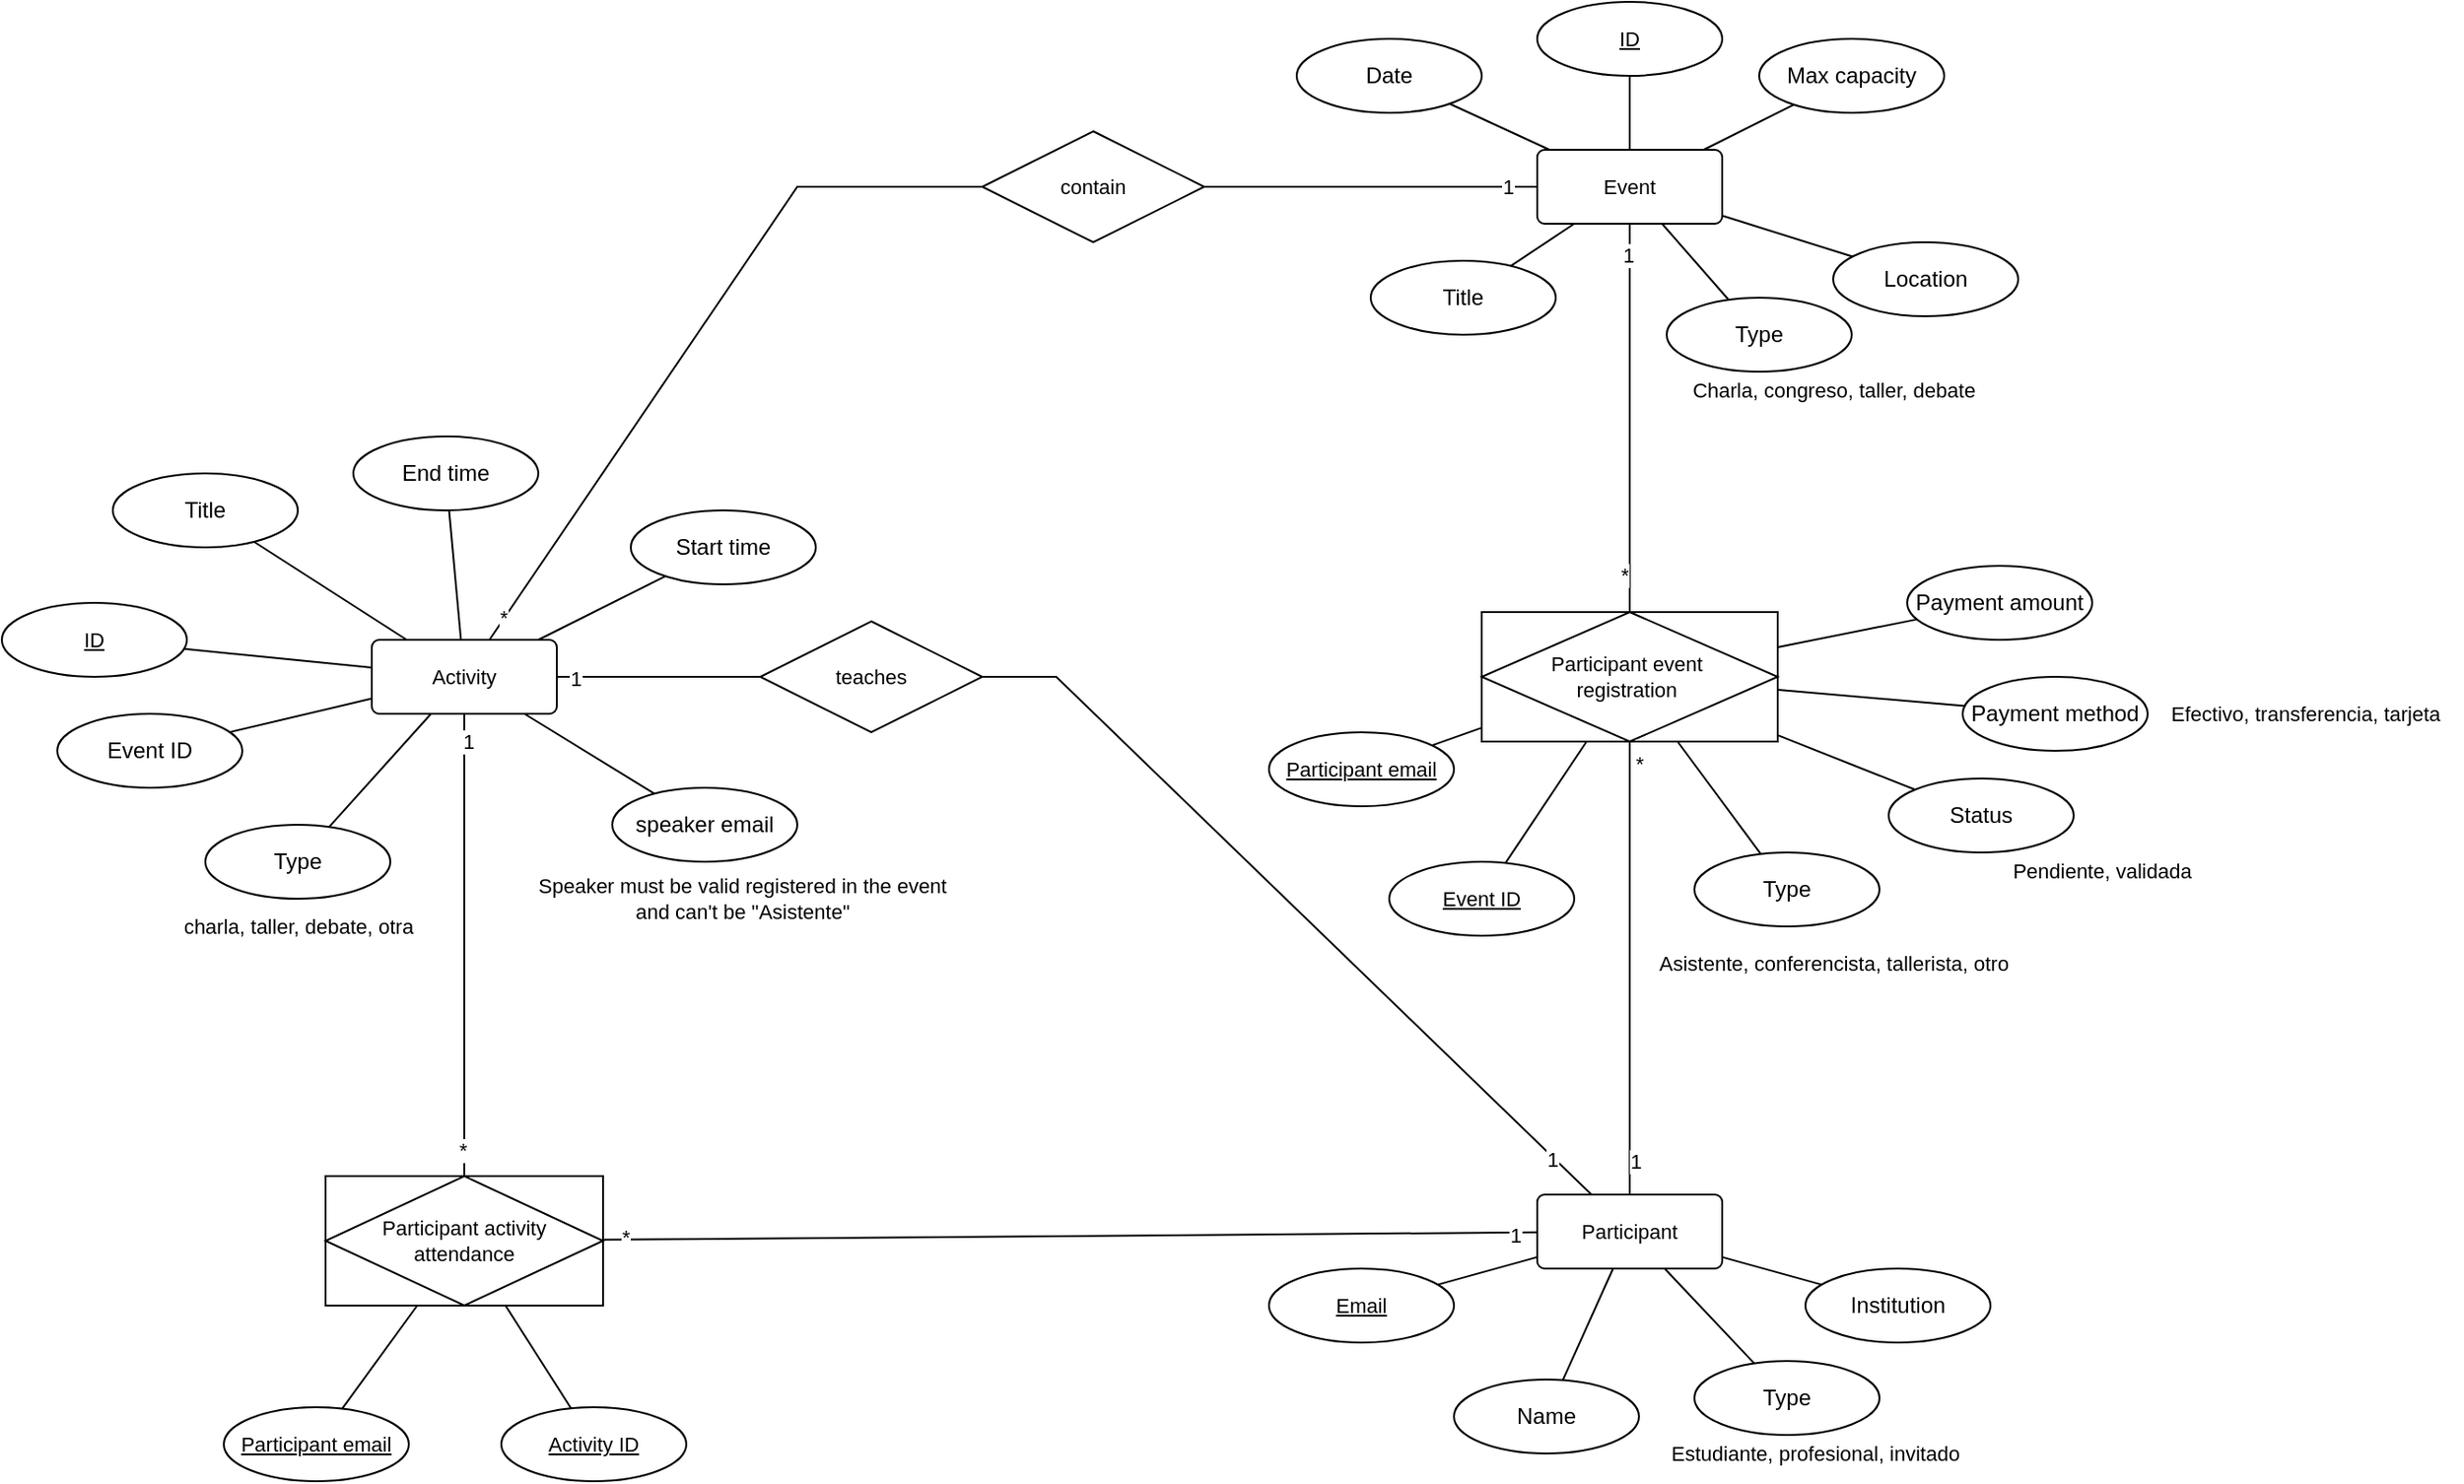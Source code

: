 <mxfile version="28.0.7" pages="2">
  <diagram name="ER" id="Zs8JLqXkWS_fKTMOKzi8">
    <mxGraphModel dx="3052" dy="1190" grid="1" gridSize="10" guides="1" tooltips="1" connect="1" arrows="1" fold="1" page="0" pageScale="1" pageWidth="850" pageHeight="1100" background="none" math="0" shadow="0">
      <root>
        <mxCell id="0" />
        <mxCell id="1" parent="0" />
        <mxCell id="apZ8fM4jxQRGSBfBGcnw-9" value="" style="edgeStyle=none;shape=connector;rounded=0;orthogonalLoop=1;jettySize=auto;html=1;strokeColor=default;align=center;verticalAlign=middle;fontFamily=Helvetica;fontSize=11;fontColor=default;labelBackgroundColor=default;endArrow=none;endFill=0;" parent="1" source="WImfU_dd1n3G5y7PO6gI-1" target="apZ8fM4jxQRGSBfBGcnw-15" edge="1">
          <mxGeometry relative="1" as="geometry">
            <mxPoint x="48.54" y="-85" as="targetPoint" />
          </mxGeometry>
        </mxCell>
        <mxCell id="WImfU_dd1n3G5y7PO6gI-1" value="Title" style="ellipse;whiteSpace=wrap;html=1;align=center;" parent="1" vertex="1">
          <mxGeometry x="-90" y="-65" width="100" height="40" as="geometry" />
        </mxCell>
        <mxCell id="apZ8fM4jxQRGSBfBGcnw-7" style="rounded=0;orthogonalLoop=1;jettySize=auto;html=1;endArrow=none;endFill=0;" parent="1" source="apZ8fM4jxQRGSBfBGcnw-2" target="apZ8fM4jxQRGSBfBGcnw-15" edge="1">
          <mxGeometry relative="1" as="geometry">
            <mxPoint x="28.182" y="-85" as="targetPoint" />
          </mxGeometry>
        </mxCell>
        <mxCell id="apZ8fM4jxQRGSBfBGcnw-2" value="Date" style="ellipse;whiteSpace=wrap;html=1;align=center;" parent="1" vertex="1">
          <mxGeometry x="-130" y="-185" width="100" height="40" as="geometry" />
        </mxCell>
        <mxCell id="apZ8fM4jxQRGSBfBGcnw-10" style="edgeStyle=none;shape=connector;rounded=0;orthogonalLoop=1;jettySize=auto;html=1;strokeColor=default;align=center;verticalAlign=middle;fontFamily=Helvetica;fontSize=11;fontColor=default;labelBackgroundColor=default;endArrow=none;endFill=0;" parent="1" source="apZ8fM4jxQRGSBfBGcnw-3" target="apZ8fM4jxQRGSBfBGcnw-15" edge="1">
          <mxGeometry relative="1" as="geometry">
            <mxPoint x="65.385" y="-85" as="targetPoint" />
          </mxGeometry>
        </mxCell>
        <mxCell id="apZ8fM4jxQRGSBfBGcnw-3" value="Type" style="ellipse;whiteSpace=wrap;html=1;align=center;" parent="1" vertex="1">
          <mxGeometry x="70" y="-45" width="100" height="40" as="geometry" />
        </mxCell>
        <mxCell id="apZ8fM4jxQRGSBfBGcnw-11" style="edgeStyle=none;shape=connector;rounded=0;orthogonalLoop=1;jettySize=auto;html=1;strokeColor=default;align=center;verticalAlign=middle;fontFamily=Helvetica;fontSize=11;fontColor=default;labelBackgroundColor=default;endArrow=none;endFill=0;" parent="1" source="apZ8fM4jxQRGSBfBGcnw-4" target="apZ8fM4jxQRGSBfBGcnw-15" edge="1">
          <mxGeometry relative="1" as="geometry">
            <mxPoint x="92.5" y="-85" as="targetPoint" />
          </mxGeometry>
        </mxCell>
        <mxCell id="apZ8fM4jxQRGSBfBGcnw-4" value="Location" style="ellipse;whiteSpace=wrap;html=1;align=center;" parent="1" vertex="1">
          <mxGeometry x="160" y="-75" width="100" height="40" as="geometry" />
        </mxCell>
        <mxCell id="apZ8fM4jxQRGSBfBGcnw-12" style="edgeStyle=none;shape=connector;rounded=0;orthogonalLoop=1;jettySize=auto;html=1;strokeColor=default;align=center;verticalAlign=middle;fontFamily=Helvetica;fontSize=11;fontColor=default;labelBackgroundColor=default;endArrow=none;endFill=0;" parent="1" source="apZ8fM4jxQRGSBfBGcnw-5" target="apZ8fM4jxQRGSBfBGcnw-15" edge="1">
          <mxGeometry relative="1" as="geometry">
            <mxPoint x="100" y="-99.444" as="targetPoint" />
          </mxGeometry>
        </mxCell>
        <mxCell id="apZ8fM4jxQRGSBfBGcnw-5" value="Max capacity" style="ellipse;whiteSpace=wrap;html=1;align=center;" parent="1" vertex="1">
          <mxGeometry x="120" y="-185" width="100" height="40" as="geometry" />
        </mxCell>
        <mxCell id="apZ8fM4jxQRGSBfBGcnw-14" style="edgeStyle=none;shape=connector;rounded=0;orthogonalLoop=1;jettySize=auto;html=1;strokeColor=default;align=center;verticalAlign=middle;fontFamily=Helvetica;fontSize=11;fontColor=default;labelBackgroundColor=default;endArrow=none;endFill=0;" parent="1" source="apZ8fM4jxQRGSBfBGcnw-13" target="apZ8fM4jxQRGSBfBGcnw-15" edge="1">
          <mxGeometry relative="1" as="geometry">
            <mxPoint y="-89.211" as="targetPoint" />
          </mxGeometry>
        </mxCell>
        <mxCell id="apZ8fM4jxQRGSBfBGcnw-13" value="ID" style="ellipse;whiteSpace=wrap;html=1;align=center;fontStyle=4;fontFamily=Helvetica;fontSize=11;fontColor=default;labelBackgroundColor=default;" parent="1" vertex="1">
          <mxGeometry y="-205" width="100" height="40" as="geometry" />
        </mxCell>
        <mxCell id="apZ8fM4jxQRGSBfBGcnw-15" value="Event" style="rounded=1;arcSize=10;whiteSpace=wrap;html=1;align=center;fontFamily=Helvetica;fontSize=11;fontColor=default;labelBackgroundColor=default;" parent="1" vertex="1">
          <mxGeometry y="-125" width="100" height="40" as="geometry" />
        </mxCell>
        <mxCell id="SspQMUooTmGPFG4ViaUb-3" style="edgeStyle=none;shape=connector;rounded=0;orthogonalLoop=1;jettySize=auto;html=1;strokeColor=default;align=center;verticalAlign=middle;fontFamily=Helvetica;fontSize=11;fontColor=default;labelBackgroundColor=default;endArrow=none;endFill=0;" parent="1" source="apZ8fM4jxQRGSBfBGcnw-16" target="SspQMUooTmGPFG4ViaUb-5" edge="1">
          <mxGeometry relative="1" as="geometry">
            <mxPoint x="-233.38" y="478.31" as="targetPoint" />
          </mxGeometry>
        </mxCell>
        <mxCell id="SspQMUooTmGPFG4ViaUb-36" value="1" style="edgeLabel;html=1;align=center;verticalAlign=middle;resizable=0;points=[];fontFamily=Helvetica;fontSize=11;fontColor=default;labelBackgroundColor=default;" parent="SspQMUooTmGPFG4ViaUb-3" vertex="1" connectable="0">
          <mxGeometry x="-0.95" y="1" relative="1" as="geometry">
            <mxPoint as="offset" />
          </mxGeometry>
        </mxCell>
        <mxCell id="SspQMUooTmGPFG4ViaUb-38" value="*" style="edgeLabel;html=1;align=center;verticalAlign=middle;resizable=0;points=[];fontFamily=Helvetica;fontSize=11;fontColor=default;labelBackgroundColor=default;" parent="SspQMUooTmGPFG4ViaUb-3" vertex="1" connectable="0">
          <mxGeometry x="0.955" y="-2" relative="1" as="geometry">
            <mxPoint as="offset" />
          </mxGeometry>
        </mxCell>
        <mxCell id="SspQMUooTmGPFG4ViaUb-12" style="edgeStyle=none;shape=connector;rounded=0;orthogonalLoop=1;jettySize=auto;html=1;strokeColor=default;align=center;verticalAlign=middle;fontFamily=Helvetica;fontSize=11;fontColor=default;labelBackgroundColor=default;endArrow=none;endFill=0;" parent="1" source="apZ8fM4jxQRGSBfBGcnw-16" target="apZ8fM4jxQRGSBfBGcnw-33" edge="1">
          <mxGeometry relative="1" as="geometry" />
        </mxCell>
        <mxCell id="SspQMUooTmGPFG4ViaUb-30" value="1" style="edgeLabel;html=1;align=center;verticalAlign=middle;resizable=0;points=[];fontFamily=Helvetica;fontSize=11;fontColor=default;labelBackgroundColor=default;" parent="SspQMUooTmGPFG4ViaUb-12" vertex="1" connectable="0">
          <mxGeometry x="-0.851" y="-3" relative="1" as="geometry">
            <mxPoint as="offset" />
          </mxGeometry>
        </mxCell>
        <mxCell id="SspQMUooTmGPFG4ViaUb-31" value="*" style="edgeLabel;html=1;align=center;verticalAlign=middle;resizable=0;points=[];fontFamily=Helvetica;fontSize=11;fontColor=default;labelBackgroundColor=default;" parent="SspQMUooTmGPFG4ViaUb-12" vertex="1" connectable="0">
          <mxGeometry x="0.901" y="-5" relative="1" as="geometry">
            <mxPoint as="offset" />
          </mxGeometry>
        </mxCell>
        <mxCell id="apZ8fM4jxQRGSBfBGcnw-16" value="Participant" style="rounded=1;arcSize=10;whiteSpace=wrap;html=1;align=center;fontFamily=Helvetica;fontSize=11;fontColor=default;labelBackgroundColor=default;" parent="1" vertex="1">
          <mxGeometry y="440" width="100" height="40" as="geometry" />
        </mxCell>
        <mxCell id="apZ8fM4jxQRGSBfBGcnw-20" style="edgeStyle=none;shape=connector;rounded=0;orthogonalLoop=1;jettySize=auto;html=1;strokeColor=default;align=center;verticalAlign=middle;fontFamily=Helvetica;fontSize=11;fontColor=default;labelBackgroundColor=default;endArrow=none;endFill=0;" parent="1" source="apZ8fM4jxQRGSBfBGcnw-17" target="apZ8fM4jxQRGSBfBGcnw-16" edge="1">
          <mxGeometry relative="1" as="geometry" />
        </mxCell>
        <mxCell id="apZ8fM4jxQRGSBfBGcnw-17" value="Email" style="ellipse;whiteSpace=wrap;html=1;align=center;fontStyle=4;fontFamily=Helvetica;fontSize=11;fontColor=default;labelBackgroundColor=default;" parent="1" vertex="1">
          <mxGeometry x="-145" y="480" width="100" height="40" as="geometry" />
        </mxCell>
        <mxCell id="apZ8fM4jxQRGSBfBGcnw-19" style="edgeStyle=none;shape=connector;rounded=0;orthogonalLoop=1;jettySize=auto;html=1;strokeColor=default;align=center;verticalAlign=middle;fontFamily=Helvetica;fontSize=11;fontColor=default;labelBackgroundColor=default;endArrow=none;endFill=0;" parent="1" source="apZ8fM4jxQRGSBfBGcnw-18" target="apZ8fM4jxQRGSBfBGcnw-16" edge="1">
          <mxGeometry relative="1" as="geometry" />
        </mxCell>
        <mxCell id="apZ8fM4jxQRGSBfBGcnw-18" value="Type" style="ellipse;whiteSpace=wrap;html=1;align=center;" parent="1" vertex="1">
          <mxGeometry x="85" y="530" width="100" height="40" as="geometry" />
        </mxCell>
        <mxCell id="apZ8fM4jxQRGSBfBGcnw-25" value="" style="edgeStyle=none;shape=connector;rounded=0;orthogonalLoop=1;jettySize=auto;html=1;strokeColor=default;align=center;verticalAlign=middle;fontFamily=Helvetica;fontSize=11;fontColor=default;labelBackgroundColor=default;endArrow=none;endFill=0;" parent="1" source="apZ8fM4jxQRGSBfBGcnw-21" target="apZ8fM4jxQRGSBfBGcnw-16" edge="1">
          <mxGeometry relative="1" as="geometry" />
        </mxCell>
        <mxCell id="apZ8fM4jxQRGSBfBGcnw-21" value="Institution" style="ellipse;whiteSpace=wrap;html=1;align=center;" parent="1" vertex="1">
          <mxGeometry x="145" y="480" width="100" height="40" as="geometry" />
        </mxCell>
        <mxCell id="apZ8fM4jxQRGSBfBGcnw-23" value="" style="edgeStyle=none;shape=connector;rounded=0;orthogonalLoop=1;jettySize=auto;html=1;strokeColor=default;align=center;verticalAlign=middle;fontFamily=Helvetica;fontSize=11;fontColor=default;labelBackgroundColor=default;endArrow=none;endFill=0;" parent="1" source="apZ8fM4jxQRGSBfBGcnw-22" target="apZ8fM4jxQRGSBfBGcnw-16" edge="1">
          <mxGeometry relative="1" as="geometry" />
        </mxCell>
        <mxCell id="apZ8fM4jxQRGSBfBGcnw-22" value="Name" style="ellipse;whiteSpace=wrap;html=1;align=center;" parent="1" vertex="1">
          <mxGeometry x="-45" y="540" width="100" height="40" as="geometry" />
        </mxCell>
        <mxCell id="apZ8fM4jxQRGSBfBGcnw-29" style="edgeStyle=none;shape=connector;rounded=0;orthogonalLoop=1;jettySize=auto;html=1;strokeColor=default;align=center;verticalAlign=middle;fontFamily=Helvetica;fontSize=11;fontColor=default;labelBackgroundColor=default;endArrow=none;endFill=0;" parent="1" source="apZ8fM4jxQRGSBfBGcnw-27" target="apZ8fM4jxQRGSBfBGcnw-33" edge="1">
          <mxGeometry relative="1" as="geometry">
            <mxPoint x="-7.5" y="298.519" as="targetPoint" />
          </mxGeometry>
        </mxCell>
        <mxCell id="apZ8fM4jxQRGSBfBGcnw-27" value="Participant email" style="ellipse;whiteSpace=wrap;html=1;align=center;fontStyle=4;fontFamily=Helvetica;fontSize=11;fontColor=default;labelBackgroundColor=default;" parent="1" vertex="1">
          <mxGeometry x="-145" y="190" width="100" height="40" as="geometry" />
        </mxCell>
        <mxCell id="apZ8fM4jxQRGSBfBGcnw-30" style="edgeStyle=none;shape=connector;rounded=0;orthogonalLoop=1;jettySize=auto;html=1;strokeColor=default;align=center;verticalAlign=middle;fontFamily=Helvetica;fontSize=11;fontColor=default;labelBackgroundColor=default;endArrow=none;endFill=0;" parent="1" source="apZ8fM4jxQRGSBfBGcnw-28" target="apZ8fM4jxQRGSBfBGcnw-33" edge="1">
          <mxGeometry relative="1" as="geometry">
            <mxPoint x="42.5" y="300" as="targetPoint" />
          </mxGeometry>
        </mxCell>
        <mxCell id="apZ8fM4jxQRGSBfBGcnw-28" value="Event ID" style="ellipse;whiteSpace=wrap;html=1;align=center;fontStyle=4;fontFamily=Helvetica;fontSize=11;fontColor=default;labelBackgroundColor=default;" parent="1" vertex="1">
          <mxGeometry x="-80" y="260" width="100" height="40" as="geometry" />
        </mxCell>
        <mxCell id="apZ8fM4jxQRGSBfBGcnw-32" style="edgeStyle=none;shape=connector;rounded=0;orthogonalLoop=1;jettySize=auto;html=1;strokeColor=default;align=center;verticalAlign=middle;fontFamily=Helvetica;fontSize=11;fontColor=default;labelBackgroundColor=default;endArrow=none;endFill=0;" parent="1" source="apZ8fM4jxQRGSBfBGcnw-31" target="apZ8fM4jxQRGSBfBGcnw-33" edge="1">
          <mxGeometry relative="1" as="geometry">
            <mxPoint x="92.5" y="294.286" as="targetPoint" />
          </mxGeometry>
        </mxCell>
        <mxCell id="apZ8fM4jxQRGSBfBGcnw-31" value="Type" style="ellipse;whiteSpace=wrap;html=1;align=center;" parent="1" vertex="1">
          <mxGeometry x="85" y="255" width="100" height="40" as="geometry" />
        </mxCell>
        <mxCell id="SspQMUooTmGPFG4ViaUb-13" style="edgeStyle=none;shape=connector;rounded=0;orthogonalLoop=1;jettySize=auto;html=1;strokeColor=default;align=center;verticalAlign=middle;fontFamily=Helvetica;fontSize=11;fontColor=default;labelBackgroundColor=default;endArrow=none;endFill=0;" parent="1" source="apZ8fM4jxQRGSBfBGcnw-33" target="apZ8fM4jxQRGSBfBGcnw-15" edge="1">
          <mxGeometry relative="1" as="geometry" />
        </mxCell>
        <mxCell id="SspQMUooTmGPFG4ViaUb-32" value="1" style="edgeLabel;html=1;align=center;verticalAlign=middle;resizable=0;points=[];fontFamily=Helvetica;fontSize=11;fontColor=default;labelBackgroundColor=default;" parent="SspQMUooTmGPFG4ViaUb-13" vertex="1" connectable="0">
          <mxGeometry x="0.838" y="1" relative="1" as="geometry">
            <mxPoint as="offset" />
          </mxGeometry>
        </mxCell>
        <mxCell id="SspQMUooTmGPFG4ViaUb-33" value="*" style="edgeLabel;html=1;align=center;verticalAlign=middle;resizable=0;points=[];fontFamily=Helvetica;fontSize=11;fontColor=default;labelBackgroundColor=default;" parent="SspQMUooTmGPFG4ViaUb-13" vertex="1" connectable="0">
          <mxGeometry x="-0.809" y="3" relative="1" as="geometry">
            <mxPoint as="offset" />
          </mxGeometry>
        </mxCell>
        <mxCell id="apZ8fM4jxQRGSBfBGcnw-33" value="Participant event&amp;nbsp;&lt;div&gt;registration&amp;nbsp;&lt;/div&gt;" style="shape=associativeEntity;whiteSpace=wrap;html=1;align=center;fontFamily=Helvetica;fontSize=11;fontColor=default;labelBackgroundColor=default;" parent="1" vertex="1">
          <mxGeometry x="-30" y="125" width="160" height="70" as="geometry" />
        </mxCell>
        <mxCell id="SspQMUooTmGPFG4ViaUb-51" style="edgeStyle=none;shape=connector;rounded=0;orthogonalLoop=1;jettySize=auto;html=1;strokeColor=default;align=center;verticalAlign=middle;fontFamily=Helvetica;fontSize=11;fontColor=default;labelBackgroundColor=default;endArrow=none;endFill=0;" parent="1" source="apZ8fM4jxQRGSBfBGcnw-39" target="apZ8fM4jxQRGSBfBGcnw-33" edge="1">
          <mxGeometry relative="1" as="geometry" />
        </mxCell>
        <mxCell id="apZ8fM4jxQRGSBfBGcnw-39" value="Payment method" style="ellipse;whiteSpace=wrap;html=1;align=center;" parent="1" vertex="1">
          <mxGeometry x="230" y="160" width="100" height="40" as="geometry" />
        </mxCell>
        <mxCell id="SspQMUooTmGPFG4ViaUb-52" style="edgeStyle=none;shape=connector;rounded=0;orthogonalLoop=1;jettySize=auto;html=1;strokeColor=default;align=center;verticalAlign=middle;fontFamily=Helvetica;fontSize=11;fontColor=default;labelBackgroundColor=default;endArrow=none;endFill=0;" parent="1" source="apZ8fM4jxQRGSBfBGcnw-41" target="apZ8fM4jxQRGSBfBGcnw-33" edge="1">
          <mxGeometry relative="1" as="geometry" />
        </mxCell>
        <mxCell id="apZ8fM4jxQRGSBfBGcnw-41" value="Payment amount" style="ellipse;whiteSpace=wrap;html=1;align=center;" parent="1" vertex="1">
          <mxGeometry x="200" y="100" width="100" height="40" as="geometry" />
        </mxCell>
        <mxCell id="apZ8fM4jxQRGSBfBGcnw-52" value="" style="edgeStyle=none;shape=connector;rounded=0;orthogonalLoop=1;jettySize=auto;html=1;strokeColor=default;align=center;verticalAlign=middle;fontFamily=Helvetica;fontSize=11;fontColor=default;labelBackgroundColor=default;endArrow=none;endFill=0;" parent="1" source="apZ8fM4jxQRGSBfBGcnw-53" target="apZ8fM4jxQRGSBfBGcnw-64" edge="1">
          <mxGeometry relative="1" as="geometry">
            <mxPoint x="-581.46" y="180" as="targetPoint" />
          </mxGeometry>
        </mxCell>
        <mxCell id="apZ8fM4jxQRGSBfBGcnw-53" value="Title" style="ellipse;whiteSpace=wrap;html=1;align=center;" parent="1" vertex="1">
          <mxGeometry x="-770" y="50" width="100" height="40" as="geometry" />
        </mxCell>
        <mxCell id="apZ8fM4jxQRGSBfBGcnw-54" style="rounded=0;orthogonalLoop=1;jettySize=auto;html=1;endArrow=none;endFill=0;" parent="1" source="apZ8fM4jxQRGSBfBGcnw-72" target="apZ8fM4jxQRGSBfBGcnw-64" edge="1">
          <mxGeometry relative="1" as="geometry">
            <mxPoint x="-601.818" y="180" as="targetPoint" />
            <mxPoint x="-711.132" y="233.67" as="sourcePoint" />
          </mxGeometry>
        </mxCell>
        <mxCell id="apZ8fM4jxQRGSBfBGcnw-56" style="edgeStyle=none;shape=connector;rounded=0;orthogonalLoop=1;jettySize=auto;html=1;strokeColor=default;align=center;verticalAlign=middle;fontFamily=Helvetica;fontSize=11;fontColor=default;labelBackgroundColor=default;endArrow=none;endFill=0;" parent="1" source="apZ8fM4jxQRGSBfBGcnw-57" target="apZ8fM4jxQRGSBfBGcnw-64" edge="1">
          <mxGeometry relative="1" as="geometry">
            <mxPoint x="-564.615" y="180" as="targetPoint" />
          </mxGeometry>
        </mxCell>
        <mxCell id="apZ8fM4jxQRGSBfBGcnw-57" value="Type" style="ellipse;whiteSpace=wrap;html=1;align=center;" parent="1" vertex="1">
          <mxGeometry x="-720" y="240" width="100" height="40" as="geometry" />
        </mxCell>
        <mxCell id="apZ8fM4jxQRGSBfBGcnw-58" style="edgeStyle=none;shape=connector;rounded=0;orthogonalLoop=1;jettySize=auto;html=1;strokeColor=default;align=center;verticalAlign=middle;fontFamily=Helvetica;fontSize=11;fontColor=default;labelBackgroundColor=default;endArrow=none;endFill=0;" parent="1" source="apZ8fM4jxQRGSBfBGcnw-59" target="apZ8fM4jxQRGSBfBGcnw-64" edge="1">
          <mxGeometry relative="1" as="geometry">
            <mxPoint x="-537.5" y="180" as="targetPoint" />
          </mxGeometry>
        </mxCell>
        <mxCell id="apZ8fM4jxQRGSBfBGcnw-59" value="speaker email" style="ellipse;whiteSpace=wrap;html=1;align=center;" parent="1" vertex="1">
          <mxGeometry x="-500" y="220" width="100" height="40" as="geometry" />
        </mxCell>
        <mxCell id="apZ8fM4jxQRGSBfBGcnw-62" style="edgeStyle=none;shape=connector;rounded=0;orthogonalLoop=1;jettySize=auto;html=1;strokeColor=default;align=center;verticalAlign=middle;fontFamily=Helvetica;fontSize=11;fontColor=default;labelBackgroundColor=default;endArrow=none;endFill=0;" parent="1" source="apZ8fM4jxQRGSBfBGcnw-63" target="apZ8fM4jxQRGSBfBGcnw-64" edge="1">
          <mxGeometry relative="1" as="geometry">
            <mxPoint x="-630" y="175.789" as="targetPoint" />
          </mxGeometry>
        </mxCell>
        <mxCell id="apZ8fM4jxQRGSBfBGcnw-63" value="ID" style="ellipse;whiteSpace=wrap;html=1;align=center;fontStyle=4;fontFamily=Helvetica;fontSize=11;fontColor=default;labelBackgroundColor=default;" parent="1" vertex="1">
          <mxGeometry x="-830" y="120" width="100" height="40" as="geometry" />
        </mxCell>
        <mxCell id="apZ8fM4jxQRGSBfBGcnw-64" value="Activity" style="rounded=1;arcSize=10;whiteSpace=wrap;html=1;align=center;fontFamily=Helvetica;fontSize=11;fontColor=default;labelBackgroundColor=default;" parent="1" vertex="1">
          <mxGeometry x="-630" y="140" width="100" height="40" as="geometry" />
        </mxCell>
        <mxCell id="apZ8fM4jxQRGSBfBGcnw-67" value="" style="edgeStyle=none;shape=connector;rounded=0;orthogonalLoop=1;jettySize=auto;html=1;strokeColor=default;align=center;verticalAlign=middle;fontFamily=Helvetica;fontSize=11;fontColor=default;labelBackgroundColor=default;endArrow=none;endFill=0;" parent="1" source="apZ8fM4jxQRGSBfBGcnw-66" target="apZ8fM4jxQRGSBfBGcnw-64" edge="1">
          <mxGeometry relative="1" as="geometry" />
        </mxCell>
        <mxCell id="apZ8fM4jxQRGSBfBGcnw-66" value="Start time" style="ellipse;whiteSpace=wrap;html=1;align=center;" parent="1" vertex="1">
          <mxGeometry x="-490" y="70" width="100" height="40" as="geometry" />
        </mxCell>
        <mxCell id="apZ8fM4jxQRGSBfBGcnw-69" value="" style="edgeStyle=none;shape=connector;rounded=0;orthogonalLoop=1;jettySize=auto;html=1;strokeColor=default;align=center;verticalAlign=middle;fontFamily=Helvetica;fontSize=11;fontColor=default;labelBackgroundColor=default;endArrow=none;endFill=0;" parent="1" source="apZ8fM4jxQRGSBfBGcnw-68" target="apZ8fM4jxQRGSBfBGcnw-64" edge="1">
          <mxGeometry relative="1" as="geometry" />
        </mxCell>
        <mxCell id="apZ8fM4jxQRGSBfBGcnw-68" value="End time" style="ellipse;whiteSpace=wrap;html=1;align=center;" parent="1" vertex="1">
          <mxGeometry x="-640" y="30" width="100" height="40" as="geometry" />
        </mxCell>
        <mxCell id="apZ8fM4jxQRGSBfBGcnw-71" value="Speaker must be valid registered in the event&lt;div&gt;and can&#39;t be &quot;Asistente&quot;&lt;/div&gt;" style="text;html=1;align=center;verticalAlign=middle;resizable=0;points=[];autosize=1;strokeColor=none;fillColor=none;fontFamily=Helvetica;fontSize=11;fontColor=default;labelBackgroundColor=default;" parent="1" vertex="1">
          <mxGeometry x="-550" y="260" width="240" height="40" as="geometry" />
        </mxCell>
        <mxCell id="apZ8fM4jxQRGSBfBGcnw-72" value="Event ID" style="ellipse;whiteSpace=wrap;html=1;align=center;" parent="1" vertex="1">
          <mxGeometry x="-800" y="180" width="100" height="40" as="geometry" />
        </mxCell>
        <mxCell id="apZ8fM4jxQRGSBfBGcnw-76" style="edgeStyle=none;shape=connector;rounded=0;orthogonalLoop=1;jettySize=auto;html=1;strokeColor=default;align=center;verticalAlign=middle;fontFamily=Helvetica;fontSize=11;fontColor=default;labelBackgroundColor=default;endArrow=none;endFill=0;" parent="1" source="apZ8fM4jxQRGSBfBGcnw-73" target="SspQMUooTmGPFG4ViaUb-5" edge="1">
          <mxGeometry relative="1" as="geometry">
            <mxPoint x="-547.778" y="510" as="targetPoint" />
          </mxGeometry>
        </mxCell>
        <mxCell id="apZ8fM4jxQRGSBfBGcnw-73" value="Participant email" style="ellipse;whiteSpace=wrap;html=1;align=center;fontStyle=4;fontFamily=Helvetica;fontSize=11;fontColor=default;labelBackgroundColor=default;" parent="1" vertex="1">
          <mxGeometry x="-710" y="555" width="100" height="40" as="geometry" />
        </mxCell>
        <mxCell id="apZ8fM4jxQRGSBfBGcnw-75" style="edgeStyle=none;shape=connector;rounded=0;orthogonalLoop=1;jettySize=auto;html=1;strokeColor=default;align=center;verticalAlign=middle;fontFamily=Helvetica;fontSize=11;fontColor=default;labelBackgroundColor=default;endArrow=none;endFill=0;" parent="1" source="apZ8fM4jxQRGSBfBGcnw-74" target="SspQMUooTmGPFG4ViaUb-5" edge="1">
          <mxGeometry relative="1" as="geometry">
            <mxPoint x="-516.667" y="510" as="targetPoint" />
          </mxGeometry>
        </mxCell>
        <mxCell id="apZ8fM4jxQRGSBfBGcnw-74" value="Activity ID" style="ellipse;whiteSpace=wrap;html=1;align=center;fontStyle=4;fontFamily=Helvetica;fontSize=11;fontColor=default;labelBackgroundColor=default;" parent="1" vertex="1">
          <mxGeometry x="-560" y="555" width="100" height="40" as="geometry" />
        </mxCell>
        <mxCell id="apZ8fM4jxQRGSBfBGcnw-82" value="Charla, congreso, taller, debate" style="text;html=1;align=center;verticalAlign=middle;resizable=0;points=[];autosize=1;strokeColor=none;fillColor=none;fontFamily=Helvetica;fontSize=11;fontColor=default;labelBackgroundColor=default;" parent="1" vertex="1">
          <mxGeometry x="70" y="-10" width="180" height="30" as="geometry" />
        </mxCell>
        <mxCell id="apZ8fM4jxQRGSBfBGcnw-83" value="Estudiante, profesional, invitado" style="text;html=1;align=center;verticalAlign=middle;resizable=0;points=[];autosize=1;strokeColor=none;fillColor=none;fontFamily=Helvetica;fontSize=11;fontColor=default;labelBackgroundColor=default;" parent="1" vertex="1">
          <mxGeometry x="60" y="565" width="180" height="30" as="geometry" />
        </mxCell>
        <mxCell id="apZ8fM4jxQRGSBfBGcnw-84" value="Asistente, conferencista, tallerista, otro" style="text;html=1;align=center;verticalAlign=middle;resizable=0;points=[];autosize=1;strokeColor=none;fillColor=none;fontFamily=Helvetica;fontSize=11;fontColor=default;labelBackgroundColor=default;" parent="1" vertex="1">
          <mxGeometry x="55" y="300" width="210" height="30" as="geometry" />
        </mxCell>
        <mxCell id="apZ8fM4jxQRGSBfBGcnw-85" value="Efectivo, transferencia, tarjeta" style="text;html=1;align=center;verticalAlign=middle;resizable=0;points=[];autosize=1;strokeColor=none;fillColor=none;fontFamily=Helvetica;fontSize=11;fontColor=default;labelBackgroundColor=default;" parent="1" vertex="1">
          <mxGeometry x="330" y="165" width="170" height="30" as="geometry" />
        </mxCell>
        <mxCell id="apZ8fM4jxQRGSBfBGcnw-86" value="charla, taller, debate, otra" style="text;html=1;align=center;verticalAlign=middle;resizable=0;points=[];autosize=1;strokeColor=none;fillColor=none;fontFamily=Helvetica;fontSize=11;fontColor=default;labelBackgroundColor=default;" parent="1" vertex="1">
          <mxGeometry x="-745" y="280" width="150" height="30" as="geometry" />
        </mxCell>
        <mxCell id="SspQMUooTmGPFG4ViaUb-6" style="edgeStyle=none;shape=connector;rounded=0;orthogonalLoop=1;jettySize=auto;html=1;strokeColor=default;align=center;verticalAlign=middle;fontFamily=Helvetica;fontSize=11;fontColor=default;labelBackgroundColor=default;endArrow=none;endFill=0;" parent="1" source="SspQMUooTmGPFG4ViaUb-5" target="apZ8fM4jxQRGSBfBGcnw-64" edge="1">
          <mxGeometry relative="1" as="geometry" />
        </mxCell>
        <mxCell id="SspQMUooTmGPFG4ViaUb-39" value="1" style="edgeLabel;html=1;align=center;verticalAlign=middle;resizable=0;points=[];fontFamily=Helvetica;fontSize=11;fontColor=default;labelBackgroundColor=default;" parent="SspQMUooTmGPFG4ViaUb-6" vertex="1" connectable="0">
          <mxGeometry x="0.882" y="-2" relative="1" as="geometry">
            <mxPoint as="offset" />
          </mxGeometry>
        </mxCell>
        <mxCell id="SspQMUooTmGPFG4ViaUb-40" value="*" style="edgeLabel;html=1;align=center;verticalAlign=middle;resizable=0;points=[];fontFamily=Helvetica;fontSize=11;fontColor=default;labelBackgroundColor=default;" parent="SspQMUooTmGPFG4ViaUb-6" vertex="1" connectable="0">
          <mxGeometry x="-0.885" y="1" relative="1" as="geometry">
            <mxPoint as="offset" />
          </mxGeometry>
        </mxCell>
        <mxCell id="SspQMUooTmGPFG4ViaUb-5" value="Participant activity&lt;div&gt;attendance&lt;/div&gt;" style="shape=associativeEntity;whiteSpace=wrap;html=1;align=center;fontFamily=Helvetica;fontSize=11;fontColor=default;labelBackgroundColor=default;" parent="1" vertex="1">
          <mxGeometry x="-655" y="430" width="150" height="70" as="geometry" />
        </mxCell>
        <mxCell id="SspQMUooTmGPFG4ViaUb-16" style="edgeStyle=none;shape=connector;rounded=0;orthogonalLoop=1;jettySize=auto;html=1;strokeColor=default;align=center;verticalAlign=middle;fontFamily=Helvetica;fontSize=11;fontColor=default;labelBackgroundColor=default;endArrow=none;endFill=0;" parent="1" source="SspQMUooTmGPFG4ViaUb-15" target="apZ8fM4jxQRGSBfBGcnw-64" edge="1">
          <mxGeometry relative="1" as="geometry">
            <Array as="points">
              <mxPoint x="-400" y="-105" />
            </Array>
          </mxGeometry>
        </mxCell>
        <mxCell id="SspQMUooTmGPFG4ViaUb-35" value="*" style="edgeLabel;html=1;align=center;verticalAlign=middle;resizable=0;points=[];fontFamily=Helvetica;fontSize=11;fontColor=default;labelBackgroundColor=default;" parent="SspQMUooTmGPFG4ViaUb-16" vertex="1" connectable="0">
          <mxGeometry x="0.926" y="-1" relative="1" as="geometry">
            <mxPoint as="offset" />
          </mxGeometry>
        </mxCell>
        <mxCell id="SspQMUooTmGPFG4ViaUb-17" style="edgeStyle=none;shape=connector;rounded=0;orthogonalLoop=1;jettySize=auto;html=1;strokeColor=default;align=center;verticalAlign=middle;fontFamily=Helvetica;fontSize=11;fontColor=default;labelBackgroundColor=default;endArrow=none;endFill=0;" parent="1" source="SspQMUooTmGPFG4ViaUb-15" target="apZ8fM4jxQRGSBfBGcnw-15" edge="1">
          <mxGeometry relative="1" as="geometry" />
        </mxCell>
        <mxCell id="SspQMUooTmGPFG4ViaUb-34" value="1" style="edgeLabel;html=1;align=center;verticalAlign=middle;resizable=0;points=[];fontFamily=Helvetica;fontSize=11;fontColor=default;labelBackgroundColor=default;" parent="SspQMUooTmGPFG4ViaUb-17" vertex="1" connectable="0">
          <mxGeometry x="0.815" relative="1" as="geometry">
            <mxPoint as="offset" />
          </mxGeometry>
        </mxCell>
        <mxCell id="SspQMUooTmGPFG4ViaUb-15" value="contain" style="shape=rhombus;perimeter=rhombusPerimeter;whiteSpace=wrap;html=1;align=center;fontFamily=Helvetica;fontSize=11;fontColor=default;labelBackgroundColor=default;" parent="1" vertex="1">
          <mxGeometry x="-300" y="-135" width="120" height="60" as="geometry" />
        </mxCell>
        <mxCell id="SspQMUooTmGPFG4ViaUb-28" style="edgeStyle=none;shape=connector;rounded=0;orthogonalLoop=1;jettySize=auto;html=1;strokeColor=default;align=center;verticalAlign=middle;fontFamily=Helvetica;fontSize=11;fontColor=default;labelBackgroundColor=default;endArrow=none;endFill=0;" parent="1" source="SspQMUooTmGPFG4ViaUb-27" target="apZ8fM4jxQRGSBfBGcnw-33" edge="1">
          <mxGeometry relative="1" as="geometry" />
        </mxCell>
        <mxCell id="SspQMUooTmGPFG4ViaUb-27" value="Status" style="ellipse;whiteSpace=wrap;html=1;align=center;" parent="1" vertex="1">
          <mxGeometry x="190" y="215" width="100" height="40" as="geometry" />
        </mxCell>
        <mxCell id="SspQMUooTmGPFG4ViaUb-29" value="Pendiente, validada" style="text;html=1;align=center;verticalAlign=middle;resizable=0;points=[];autosize=1;strokeColor=none;fillColor=none;fontFamily=Helvetica;fontSize=11;fontColor=default;labelBackgroundColor=default;" parent="1" vertex="1">
          <mxGeometry x="245" y="250" width="120" height="30" as="geometry" />
        </mxCell>
        <mxCell id="SspQMUooTmGPFG4ViaUb-45" style="edgeStyle=none;shape=connector;rounded=0;orthogonalLoop=1;jettySize=auto;html=1;strokeColor=default;align=center;verticalAlign=middle;fontFamily=Helvetica;fontSize=11;fontColor=default;labelBackgroundColor=default;endArrow=none;endFill=0;" parent="1" source="SspQMUooTmGPFG4ViaUb-44" target="apZ8fM4jxQRGSBfBGcnw-16" edge="1">
          <mxGeometry relative="1" as="geometry">
            <Array as="points">
              <mxPoint x="-260" y="160" />
            </Array>
          </mxGeometry>
        </mxCell>
        <mxCell id="SspQMUooTmGPFG4ViaUb-48" value="1" style="edgeLabel;html=1;align=center;verticalAlign=middle;resizable=0;points=[];fontFamily=Helvetica;fontSize=11;fontColor=default;labelBackgroundColor=default;" parent="SspQMUooTmGPFG4ViaUb-45" vertex="1" connectable="0">
          <mxGeometry x="0.868" y="-1" relative="1" as="geometry">
            <mxPoint as="offset" />
          </mxGeometry>
        </mxCell>
        <mxCell id="SspQMUooTmGPFG4ViaUb-46" style="edgeStyle=none;shape=connector;rounded=0;orthogonalLoop=1;jettySize=auto;html=1;strokeColor=default;align=center;verticalAlign=middle;fontFamily=Helvetica;fontSize=11;fontColor=default;labelBackgroundColor=default;endArrow=none;endFill=0;" parent="1" source="SspQMUooTmGPFG4ViaUb-44" target="apZ8fM4jxQRGSBfBGcnw-64" edge="1">
          <mxGeometry relative="1" as="geometry" />
        </mxCell>
        <mxCell id="SspQMUooTmGPFG4ViaUb-47" value="1" style="edgeLabel;html=1;align=center;verticalAlign=middle;resizable=0;points=[];fontFamily=Helvetica;fontSize=11;fontColor=default;labelBackgroundColor=default;" parent="SspQMUooTmGPFG4ViaUb-46" vertex="1" connectable="0">
          <mxGeometry x="0.818" y="1" relative="1" as="geometry">
            <mxPoint as="offset" />
          </mxGeometry>
        </mxCell>
        <mxCell id="SspQMUooTmGPFG4ViaUb-44" value="teaches" style="shape=rhombus;perimeter=rhombusPerimeter;whiteSpace=wrap;html=1;align=center;fontFamily=Helvetica;fontSize=11;fontColor=default;labelBackgroundColor=default;" parent="1" vertex="1">
          <mxGeometry x="-420" y="130" width="120" height="60" as="geometry" />
        </mxCell>
      </root>
    </mxGraphModel>
  </diagram>
  <diagram id="VoVk2zfhpTg35M2WwsIx" name="Class">
    <mxGraphModel dx="4688" dy="3096" grid="1" gridSize="10" guides="1" tooltips="1" connect="0" arrows="0" fold="1" page="0" pageScale="1" pageWidth="850" pageHeight="1100" math="0" shadow="0">
      <root>
        <mxCell id="0" />
        <mxCell id="1" parent="0" />
        <mxCell id="jFNJzqZIfFVoDvHa4zjk-1" value="ParticipantService" style="swimlane;fontStyle=1;align=center;verticalAlign=top;childLayout=stackLayout;horizontal=1;startSize=26;horizontalStack=0;resizeParent=1;resizeParentMax=0;resizeLast=0;collapsible=1;marginBottom=0;whiteSpace=wrap;html=1;" parent="1" vertex="1">
          <mxGeometry x="-770" y="-803" width="270" height="164" as="geometry" />
        </mxCell>
        <mxCell id="jFNJzqZIfFVoDvHa4zjk-3" value="" style="line;strokeWidth=1;fillColor=none;align=left;verticalAlign=middle;spacingTop=-1;spacingLeft=3;spacingRight=3;rotatable=0;labelPosition=right;points=[];portConstraint=eastwest;strokeColor=inherit;" parent="jFNJzqZIfFVoDvHa4zjk-1" vertex="1">
          <mxGeometry y="26" width="270" height="8" as="geometry" />
        </mxCell>
        <mxCell id="jFNJzqZIfFVoDvHa4zjk-4" value="+ create(participant: Participant): void" style="text;strokeColor=none;fillColor=none;align=left;verticalAlign=top;spacingLeft=4;spacingRight=4;overflow=hidden;rotatable=0;points=[[0,0.5],[1,0.5]];portConstraint=eastwest;whiteSpace=wrap;html=1;" parent="jFNJzqZIfFVoDvHa4zjk-1" vertex="1">
          <mxGeometry y="34" width="270" height="26" as="geometry" />
        </mxCell>
        <mxCell id="I4l0DiVvGcPPE4TDnBCR-13" value="+ update(participant: Participant): void" style="text;strokeColor=none;fillColor=none;align=left;verticalAlign=top;spacingLeft=4;spacingRight=4;overflow=hidden;rotatable=0;points=[[0,0.5],[1,0.5]];portConstraint=eastwest;whiteSpace=wrap;html=1;" parent="jFNJzqZIfFVoDvHa4zjk-1" vertex="1">
          <mxGeometry y="60" width="270" height="26" as="geometry" />
        </mxCell>
        <mxCell id="I4l0DiVvGcPPE4TDnBCR-14" value="+ delete(email: String): void" style="text;strokeColor=none;fillColor=none;align=left;verticalAlign=top;spacingLeft=4;spacingRight=4;overflow=hidden;rotatable=0;points=[[0,0.5],[1,0.5]];portConstraint=eastwest;whiteSpace=wrap;html=1;" parent="jFNJzqZIfFVoDvHa4zjk-1" vertex="1">
          <mxGeometry y="86" width="270" height="26" as="geometry" />
        </mxCell>
        <mxCell id="I4l0DiVvGcPPE4TDnBCR-15" value="+ getByEmail(email: String): Participant" style="text;strokeColor=none;fillColor=none;align=left;verticalAlign=top;spacingLeft=4;spacingRight=4;overflow=hidden;rotatable=0;points=[[0,0.5],[1,0.5]];portConstraint=eastwest;whiteSpace=wrap;html=1;" parent="jFNJzqZIfFVoDvHa4zjk-1" vertex="1">
          <mxGeometry y="112" width="270" height="26" as="geometry" />
        </mxCell>
        <mxCell id="I4l0DiVvGcPPE4TDnBCR-16" value="+ getAll(): List&amp;lt;Participant&amp;gt;" style="text;strokeColor=none;fillColor=none;align=left;verticalAlign=top;spacingLeft=4;spacingRight=4;overflow=hidden;rotatable=0;points=[[0,0.5],[1,0.5]];portConstraint=eastwest;whiteSpace=wrap;html=1;" parent="jFNJzqZIfFVoDvHa4zjk-1" vertex="1">
          <mxGeometry y="138" width="270" height="26" as="geometry" />
        </mxCell>
        <mxCell id="jFNJzqZIfFVoDvHa4zjk-5" value="Participant" style="swimlane;fontStyle=1;align=center;verticalAlign=top;childLayout=stackLayout;horizontal=1;startSize=26;horizontalStack=0;resizeParent=1;resizeParentMax=0;resizeLast=0;collapsible=1;marginBottom=0;whiteSpace=wrap;html=1;" parent="1" vertex="1">
          <mxGeometry x="-130" y="-1036" width="190" height="164" as="geometry" />
        </mxCell>
        <mxCell id="jFNJzqZIfFVoDvHa4zjk-9" value="- email: String" style="text;strokeColor=none;fillColor=none;align=left;verticalAlign=top;spacingLeft=4;spacingRight=4;overflow=hidden;rotatable=0;points=[[0,0.5],[1,0.5]];portConstraint=eastwest;whiteSpace=wrap;html=1;" parent="jFNJzqZIfFVoDvHa4zjk-5" vertex="1">
          <mxGeometry y="26" width="190" height="26" as="geometry" />
        </mxCell>
        <mxCell id="jFNJzqZIfFVoDvHa4zjk-6" value="- name: String" style="text;strokeColor=none;fillColor=none;align=left;verticalAlign=top;spacingLeft=4;spacingRight=4;overflow=hidden;rotatable=0;points=[[0,0.5],[1,0.5]];portConstraint=eastwest;whiteSpace=wrap;html=1;" parent="jFNJzqZIfFVoDvHa4zjk-5" vertex="1">
          <mxGeometry y="52" width="190" height="26" as="geometry" />
        </mxCell>
        <mxCell id="jFNJzqZIfFVoDvHa4zjk-10" value="- type: ParticipantTypeEnum" style="text;strokeColor=none;fillColor=none;align=left;verticalAlign=top;spacingLeft=4;spacingRight=4;overflow=hidden;rotatable=0;points=[[0,0.5],[1,0.5]];portConstraint=eastwest;whiteSpace=wrap;html=1;" parent="jFNJzqZIfFVoDvHa4zjk-5" vertex="1">
          <mxGeometry y="78" width="190" height="26" as="geometry" />
        </mxCell>
        <mxCell id="jFNJzqZIfFVoDvHa4zjk-11" value="- institution: String" style="text;strokeColor=none;fillColor=none;align=left;verticalAlign=top;spacingLeft=4;spacingRight=4;overflow=hidden;rotatable=0;points=[[0,0.5],[1,0.5]];portConstraint=eastwest;whiteSpace=wrap;html=1;" parent="jFNJzqZIfFVoDvHa4zjk-5" vertex="1">
          <mxGeometry y="104" width="190" height="26" as="geometry" />
        </mxCell>
        <mxCell id="jFNJzqZIfFVoDvHa4zjk-7" value="" style="line;strokeWidth=1;fillColor=none;align=left;verticalAlign=middle;spacingTop=-1;spacingLeft=3;spacingRight=3;rotatable=0;labelPosition=right;points=[];portConstraint=eastwest;strokeColor=inherit;" parent="jFNJzqZIfFVoDvHa4zjk-5" vertex="1">
          <mxGeometry y="130" width="190" height="8" as="geometry" />
        </mxCell>
        <mxCell id="jFNJzqZIfFVoDvHa4zjk-8" value="+ getters&amp;amp;setters()" style="text;strokeColor=none;fillColor=none;align=left;verticalAlign=top;spacingLeft=4;spacingRight=4;overflow=hidden;rotatable=0;points=[[0,0.5],[1,0.5]];portConstraint=eastwest;whiteSpace=wrap;html=1;" parent="jFNJzqZIfFVoDvHa4zjk-5" vertex="1">
          <mxGeometry y="138" width="190" height="26" as="geometry" />
        </mxCell>
        <mxCell id="jFNJzqZIfFVoDvHa4zjk-12" value="DBAccess&amp;lt;T&amp;gt;" style="swimlane;fontStyle=3;align=center;verticalAlign=top;childLayout=stackLayout;horizontal=1;startSize=26;horizontalStack=0;resizeParent=1;resizeParentMax=0;resizeLast=0;collapsible=1;marginBottom=0;whiteSpace=wrap;html=1;" parent="1" vertex="1">
          <mxGeometry x="1200" y="-506" width="220" height="216" as="geometry" />
        </mxCell>
        <mxCell id="jFNJzqZIfFVoDvHa4zjk-13" value="# connection: Connection" style="text;strokeColor=none;fillColor=none;align=left;verticalAlign=top;spacingLeft=4;spacingRight=4;overflow=hidden;rotatable=0;points=[[0,0.5],[1,0.5]];portConstraint=eastwest;whiteSpace=wrap;html=1;" parent="jFNJzqZIfFVoDvHa4zjk-12" vertex="1">
          <mxGeometry y="26" width="220" height="26" as="geometry" />
        </mxCell>
        <mxCell id="jFNJzqZIfFVoDvHa4zjk-14" value="" style="line;strokeWidth=1;fillColor=none;align=left;verticalAlign=middle;spacingTop=-1;spacingLeft=3;spacingRight=3;rotatable=0;labelPosition=right;points=[];portConstraint=eastwest;strokeColor=inherit;" parent="jFNJzqZIfFVoDvHa4zjk-12" vertex="1">
          <mxGeometry y="52" width="220" height="8" as="geometry" />
        </mxCell>
        <mxCell id="jFNJzqZIfFVoDvHa4zjk-15" value="+ «builder» DBAccess(Connection)" style="text;strokeColor=none;fillColor=none;align=left;verticalAlign=top;spacingLeft=4;spacingRight=4;overflow=hidden;rotatable=0;points=[[0,0.5],[1,0.5]];portConstraint=eastwest;whiteSpace=wrap;html=1;" parent="jFNJzqZIfFVoDvHa4zjk-12" vertex="1">
          <mxGeometry y="60" width="220" height="26" as="geometry" />
        </mxCell>
        <mxCell id="jFNJzqZIfFVoDvHa4zjk-16" value="+ insert(entity: T): void" style="text;strokeColor=none;fillColor=none;align=left;verticalAlign=top;spacingLeft=4;spacingRight=4;overflow=hidden;rotatable=0;points=[[0,0.5],[1,0.5]];portConstraint=eastwest;whiteSpace=wrap;html=1;fontStyle=2" parent="jFNJzqZIfFVoDvHa4zjk-12" vertex="1">
          <mxGeometry y="86" width="220" height="26" as="geometry" />
        </mxCell>
        <mxCell id="jFNJzqZIfFVoDvHa4zjk-18" value="+ update(entity: T): void" style="text;strokeColor=none;fillColor=none;align=left;verticalAlign=top;spacingLeft=4;spacingRight=4;overflow=hidden;rotatable=0;points=[[0,0.5],[1,0.5]];portConstraint=eastwest;whiteSpace=wrap;html=1;fontStyle=2" parent="jFNJzqZIfFVoDvHa4zjk-12" vertex="1">
          <mxGeometry y="112" width="220" height="26" as="geometry" />
        </mxCell>
        <mxCell id="jFNJzqZIfFVoDvHa4zjk-17" value="+ delete(primaryKey: String): void" style="text;strokeColor=none;fillColor=none;align=left;verticalAlign=top;spacingLeft=4;spacingRight=4;overflow=hidden;rotatable=0;points=[[0,0.5],[1,0.5]];portConstraint=eastwest;whiteSpace=wrap;html=1;fontStyle=2" parent="jFNJzqZIfFVoDvHa4zjk-12" vertex="1">
          <mxGeometry y="138" width="220" height="26" as="geometry" />
        </mxCell>
        <mxCell id="jFNJzqZIfFVoDvHa4zjk-19" value="+ findByKey(primaryKey: String): T" style="text;strokeColor=none;fillColor=none;align=left;verticalAlign=top;spacingLeft=4;spacingRight=4;overflow=hidden;rotatable=0;points=[[0,0.5],[1,0.5]];portConstraint=eastwest;whiteSpace=wrap;html=1;fontStyle=2" parent="jFNJzqZIfFVoDvHa4zjk-12" vertex="1">
          <mxGeometry y="164" width="220" height="26" as="geometry" />
        </mxCell>
        <mxCell id="jFNJzqZIfFVoDvHa4zjk-20" value="+ findAll(): List&amp;lt;T&amp;gt;" style="text;strokeColor=none;fillColor=none;align=left;verticalAlign=top;spacingLeft=4;spacingRight=4;overflow=hidden;rotatable=0;points=[[0,0.5],[1,0.5]];portConstraint=eastwest;whiteSpace=wrap;html=1;fontStyle=2" parent="jFNJzqZIfFVoDvHa4zjk-12" vertex="1">
          <mxGeometry y="190" width="220" height="26" as="geometry" />
        </mxCell>
        <mxCell id="I4l0DiVvGcPPE4TDnBCR-1" value="ParticipantDB&amp;lt;Participant&amp;gt;" style="swimlane;fontStyle=1;align=center;verticalAlign=top;childLayout=stackLayout;horizontal=1;startSize=26;horizontalStack=0;resizeParent=1;resizeParentMax=0;resizeLast=0;collapsible=1;marginBottom=0;whiteSpace=wrap;html=1;" parent="1" vertex="1">
          <mxGeometry x="285" y="-816" width="270" height="190" as="geometry" />
        </mxCell>
        <mxCell id="I4l0DiVvGcPPE4TDnBCR-3" value="" style="line;strokeWidth=1;fillColor=none;align=left;verticalAlign=middle;spacingTop=-1;spacingLeft=3;spacingRight=3;rotatable=0;labelPosition=right;points=[];portConstraint=eastwest;strokeColor=inherit;" parent="I4l0DiVvGcPPE4TDnBCR-1" vertex="1">
          <mxGeometry y="26" width="270" height="8" as="geometry" />
        </mxCell>
        <mxCell id="I4l0DiVvGcPPE4TDnBCR-4" value="+ «builder» ParticipantDB(Connection)" style="text;strokeColor=none;fillColor=none;align=left;verticalAlign=top;spacingLeft=4;spacingRight=4;overflow=hidden;rotatable=0;points=[[0,0.5],[1,0.5]];portConstraint=eastwest;whiteSpace=wrap;html=1;" parent="I4l0DiVvGcPPE4TDnBCR-1" vertex="1">
          <mxGeometry y="34" width="270" height="26" as="geometry" />
        </mxCell>
        <mxCell id="I4l0DiVvGcPPE4TDnBCR-5" value="+ insert(entity: Participant): void" style="text;strokeColor=none;fillColor=none;align=left;verticalAlign=top;spacingLeft=4;spacingRight=4;overflow=hidden;rotatable=0;points=[[0,0.5],[1,0.5]];portConstraint=eastwest;whiteSpace=wrap;html=1;" parent="I4l0DiVvGcPPE4TDnBCR-1" vertex="1">
          <mxGeometry y="60" width="270" height="26" as="geometry" />
        </mxCell>
        <mxCell id="I4l0DiVvGcPPE4TDnBCR-6" value="+ update(entity: Participant): void" style="text;strokeColor=none;fillColor=none;align=left;verticalAlign=top;spacingLeft=4;spacingRight=4;overflow=hidden;rotatable=0;points=[[0,0.5],[1,0.5]];portConstraint=eastwest;whiteSpace=wrap;html=1;" parent="I4l0DiVvGcPPE4TDnBCR-1" vertex="1">
          <mxGeometry y="86" width="270" height="26" as="geometry" />
        </mxCell>
        <mxCell id="I4l0DiVvGcPPE4TDnBCR-7" value="+ delete(primaryKey: String): void" style="text;strokeColor=none;fillColor=none;align=left;verticalAlign=top;spacingLeft=4;spacingRight=4;overflow=hidden;rotatable=0;points=[[0,0.5],[1,0.5]];portConstraint=eastwest;whiteSpace=wrap;html=1;" parent="I4l0DiVvGcPPE4TDnBCR-1" vertex="1">
          <mxGeometry y="112" width="270" height="26" as="geometry" />
        </mxCell>
        <mxCell id="I4l0DiVvGcPPE4TDnBCR-8" value="+ findByKey(primaryKey: String): Participant" style="text;strokeColor=none;fillColor=none;align=left;verticalAlign=top;spacingLeft=4;spacingRight=4;overflow=hidden;rotatable=0;points=[[0,0.5],[1,0.5]];portConstraint=eastwest;whiteSpace=wrap;html=1;" parent="I4l0DiVvGcPPE4TDnBCR-1" vertex="1">
          <mxGeometry y="138" width="270" height="26" as="geometry" />
        </mxCell>
        <mxCell id="I4l0DiVvGcPPE4TDnBCR-9" value="+ findAll(): List&amp;lt;Participant&amp;gt;" style="text;strokeColor=none;fillColor=none;align=left;verticalAlign=top;spacingLeft=4;spacingRight=4;overflow=hidden;rotatable=0;points=[[0,0.5],[1,0.5]];portConstraint=eastwest;whiteSpace=wrap;html=1;" parent="I4l0DiVvGcPPE4TDnBCR-1" vertex="1">
          <mxGeometry y="164" width="270" height="26" as="geometry" />
        </mxCell>
        <mxCell id="I4l0DiVvGcPPE4TDnBCR-10" value="Extends" style="endArrow=block;endSize=16;endFill=0;html=1;rounded=0;" parent="1" source="I4l0DiVvGcPPE4TDnBCR-1" target="jFNJzqZIfFVoDvHa4zjk-12" edge="1">
          <mxGeometry width="160" relative="1" as="geometry">
            <mxPoint x="-70" y="-520" as="sourcePoint" />
            <mxPoint x="90" y="-520" as="targetPoint" />
          </mxGeometry>
        </mxCell>
        <mxCell id="piVZgwXyQ9luwHr6nBfd-1" value="Use" style="endArrow=open;endSize=12;dashed=1;html=1;rounded=0;" edge="1" parent="1" source="jFNJzqZIfFVoDvHa4zjk-1" target="jFNJzqZIfFVoDvHa4zjk-5">
          <mxGeometry width="160" relative="1" as="geometry">
            <mxPoint x="340" y="-836" as="sourcePoint" />
            <mxPoint x="500" y="-836" as="targetPoint" />
          </mxGeometry>
        </mxCell>
        <mxCell id="piVZgwXyQ9luwHr6nBfd-2" value="Use" style="endArrow=open;endSize=12;dashed=1;html=1;rounded=0;" edge="1" parent="1" source="I4l0DiVvGcPPE4TDnBCR-1" target="jFNJzqZIfFVoDvHa4zjk-5">
          <mxGeometry width="160" relative="1" as="geometry">
            <mxPoint x="382" y="-760" as="sourcePoint" />
            <mxPoint x="320" y="-846" as="targetPoint" />
          </mxGeometry>
        </mxCell>
        <mxCell id="piVZgwXyQ9luwHr6nBfd-3" value="1" style="endArrow=open;html=1;endSize=12;startArrow=diamondThin;startSize=14;startFill=0;edgeStyle=orthogonalEdgeStyle;align=left;verticalAlign=bottom;rounded=0;" edge="1" parent="1" source="jFNJzqZIfFVoDvHa4zjk-1" target="I4l0DiVvGcPPE4TDnBCR-1">
          <mxGeometry x="-1" y="3" relative="1" as="geometry">
            <mxPoint x="110" y="-666" as="sourcePoint" />
            <mxPoint x="270" y="-666" as="targetPoint" />
          </mxGeometry>
        </mxCell>
        <mxCell id="piVZgwXyQ9luwHr6nBfd-5" value="ParticipantTypeEnum" style="swimlane;fontStyle=1;align=center;verticalAlign=top;childLayout=stackLayout;horizontal=1;startSize=26;horizontalStack=0;resizeParent=1;resizeParentMax=0;resizeLast=0;collapsible=1;marginBottom=0;whiteSpace=wrap;html=1;" vertex="1" parent="1">
          <mxGeometry x="235" y="-1080" width="190" height="112" as="geometry" />
        </mxCell>
        <mxCell id="piVZgwXyQ9luwHr6nBfd-7" value="+ ESTUDIANTE" style="text;strokeColor=none;fillColor=none;align=left;verticalAlign=top;spacingLeft=4;spacingRight=4;overflow=hidden;rotatable=0;points=[[0,0.5],[1,0.5]];portConstraint=eastwest;whiteSpace=wrap;html=1;" vertex="1" parent="piVZgwXyQ9luwHr6nBfd-5">
          <mxGeometry y="26" width="190" height="26" as="geometry" />
        </mxCell>
        <mxCell id="UNWknZfZ7gwXJouz0jkf-1" value="+ PROFESIONAL" style="text;strokeColor=none;fillColor=none;align=left;verticalAlign=top;spacingLeft=4;spacingRight=4;overflow=hidden;rotatable=0;points=[[0,0.5],[1,0.5]];portConstraint=eastwest;whiteSpace=wrap;html=1;" vertex="1" parent="piVZgwXyQ9luwHr6nBfd-5">
          <mxGeometry y="52" width="190" height="26" as="geometry" />
        </mxCell>
        <mxCell id="UNWknZfZ7gwXJouz0jkf-2" value="+ INVITADO" style="text;strokeColor=none;fillColor=none;align=left;verticalAlign=top;spacingLeft=4;spacingRight=4;overflow=hidden;rotatable=0;points=[[0,0.5],[1,0.5]];portConstraint=eastwest;whiteSpace=wrap;html=1;" vertex="1" parent="piVZgwXyQ9luwHr6nBfd-5">
          <mxGeometry y="78" width="190" height="26" as="geometry" />
        </mxCell>
        <mxCell id="piVZgwXyQ9luwHr6nBfd-10" value="" style="line;strokeWidth=1;fillColor=none;align=left;verticalAlign=middle;spacingTop=-1;spacingLeft=3;spacingRight=3;rotatable=0;labelPosition=right;points=[];portConstraint=eastwest;strokeColor=inherit;" vertex="1" parent="piVZgwXyQ9luwHr6nBfd-5">
          <mxGeometry y="104" width="190" height="8" as="geometry" />
        </mxCell>
        <mxCell id="UNWknZfZ7gwXJouz0jkf-3" value="*" style="endArrow=open;html=1;endSize=12;startArrow=diamondThin;startSize=14;startFill=1;edgeStyle=orthogonalEdgeStyle;align=left;verticalAlign=bottom;rounded=0;" edge="1" parent="1" source="jFNJzqZIfFVoDvHa4zjk-5" target="piVZgwXyQ9luwHr6nBfd-5">
          <mxGeometry x="-1" y="3" relative="1" as="geometry">
            <mxPoint x="90" y="-936" as="sourcePoint" />
            <mxPoint x="250" y="-936" as="targetPoint" />
          </mxGeometry>
        </mxCell>
        <mxCell id="UNWknZfZ7gwXJouz0jkf-4" value="1" style="edgeLabel;html=1;align=center;verticalAlign=middle;resizable=0;points=[];" vertex="1" connectable="0" parent="UNWknZfZ7gwXJouz0jkf-3">
          <mxGeometry x="0.847" y="1" relative="1" as="geometry">
            <mxPoint y="-11" as="offset" />
          </mxGeometry>
        </mxCell>
        <mxCell id="UNWknZfZ7gwXJouz0jkf-5" value="EventService" style="swimlane;fontStyle=1;align=center;verticalAlign=top;childLayout=stackLayout;horizontal=1;startSize=26;horizontalStack=0;resizeParent=1;resizeParentMax=0;resizeLast=0;collapsible=1;marginBottom=0;whiteSpace=wrap;html=1;" vertex="1" parent="1">
          <mxGeometry x="-770" y="-225" width="270" height="164" as="geometry" />
        </mxCell>
        <mxCell id="UNWknZfZ7gwXJouz0jkf-6" value="" style="line;strokeWidth=1;fillColor=none;align=left;verticalAlign=middle;spacingTop=-1;spacingLeft=3;spacingRight=3;rotatable=0;labelPosition=right;points=[];portConstraint=eastwest;strokeColor=inherit;" vertex="1" parent="UNWknZfZ7gwXJouz0jkf-5">
          <mxGeometry y="26" width="270" height="8" as="geometry" />
        </mxCell>
        <mxCell id="UNWknZfZ7gwXJouz0jkf-7" value="+ create(event: Event): void" style="text;strokeColor=none;fillColor=none;align=left;verticalAlign=top;spacingLeft=4;spacingRight=4;overflow=hidden;rotatable=0;points=[[0,0.5],[1,0.5]];portConstraint=eastwest;whiteSpace=wrap;html=1;" vertex="1" parent="UNWknZfZ7gwXJouz0jkf-5">
          <mxGeometry y="34" width="270" height="26" as="geometry" />
        </mxCell>
        <mxCell id="UNWknZfZ7gwXJouz0jkf-8" value="+ update(event: Event): void" style="text;strokeColor=none;fillColor=none;align=left;verticalAlign=top;spacingLeft=4;spacingRight=4;overflow=hidden;rotatable=0;points=[[0,0.5],[1,0.5]];portConstraint=eastwest;whiteSpace=wrap;html=1;" vertex="1" parent="UNWknZfZ7gwXJouz0jkf-5">
          <mxGeometry y="60" width="270" height="26" as="geometry" />
        </mxCell>
        <mxCell id="UNWknZfZ7gwXJouz0jkf-9" value="+ delete(eventID: String): void" style="text;strokeColor=none;fillColor=none;align=left;verticalAlign=top;spacingLeft=4;spacingRight=4;overflow=hidden;rotatable=0;points=[[0,0.5],[1,0.5]];portConstraint=eastwest;whiteSpace=wrap;html=1;" vertex="1" parent="UNWknZfZ7gwXJouz0jkf-5">
          <mxGeometry y="86" width="270" height="26" as="geometry" />
        </mxCell>
        <mxCell id="UNWknZfZ7gwXJouz0jkf-10" value="+ getByID(eventID: String): Event" style="text;strokeColor=none;fillColor=none;align=left;verticalAlign=top;spacingLeft=4;spacingRight=4;overflow=hidden;rotatable=0;points=[[0,0.5],[1,0.5]];portConstraint=eastwest;whiteSpace=wrap;html=1;" vertex="1" parent="UNWknZfZ7gwXJouz0jkf-5">
          <mxGeometry y="112" width="270" height="26" as="geometry" />
        </mxCell>
        <mxCell id="UNWknZfZ7gwXJouz0jkf-11" value="+ getAll(): List&amp;lt;Event&amp;gt;" style="text;strokeColor=none;fillColor=none;align=left;verticalAlign=top;spacingLeft=4;spacingRight=4;overflow=hidden;rotatable=0;points=[[0,0.5],[1,0.5]];portConstraint=eastwest;whiteSpace=wrap;html=1;" vertex="1" parent="UNWknZfZ7gwXJouz0jkf-5">
          <mxGeometry y="138" width="270" height="26" as="geometry" />
        </mxCell>
        <mxCell id="UNWknZfZ7gwXJouz0jkf-12" value="Event" style="swimlane;fontStyle=1;align=center;verticalAlign=top;childLayout=stackLayout;horizontal=1;startSize=26;horizontalStack=0;resizeParent=1;resizeParentMax=0;resizeLast=0;collapsible=1;marginBottom=0;whiteSpace=wrap;html=1;" vertex="1" parent="1">
          <mxGeometry x="-130" y="-506" width="190" height="216" as="geometry" />
        </mxCell>
        <mxCell id="UNWknZfZ7gwXJouz0jkf-13" value="- id: String" style="text;strokeColor=none;fillColor=none;align=left;verticalAlign=top;spacingLeft=4;spacingRight=4;overflow=hidden;rotatable=0;points=[[0,0.5],[1,0.5]];portConstraint=eastwest;whiteSpace=wrap;html=1;" vertex="1" parent="UNWknZfZ7gwXJouz0jkf-12">
          <mxGeometry y="26" width="190" height="26" as="geometry" />
        </mxCell>
        <mxCell id="UNWknZfZ7gwXJouz0jkf-14" value="- title: String" style="text;strokeColor=none;fillColor=none;align=left;verticalAlign=top;spacingLeft=4;spacingRight=4;overflow=hidden;rotatable=0;points=[[0,0.5],[1,0.5]];portConstraint=eastwest;whiteSpace=wrap;html=1;" vertex="1" parent="UNWknZfZ7gwXJouz0jkf-12">
          <mxGeometry y="52" width="190" height="26" as="geometry" />
        </mxCell>
        <mxCell id="UNWknZfZ7gwXJouz0jkf-15" value="- type: EventTypeEnum" style="text;strokeColor=none;fillColor=none;align=left;verticalAlign=top;spacingLeft=4;spacingRight=4;overflow=hidden;rotatable=0;points=[[0,0.5],[1,0.5]];portConstraint=eastwest;whiteSpace=wrap;html=1;" vertex="1" parent="UNWknZfZ7gwXJouz0jkf-12">
          <mxGeometry y="78" width="190" height="26" as="geometry" />
        </mxCell>
        <mxCell id="UNWknZfZ7gwXJouz0jkf-16" value="- location: String" style="text;strokeColor=none;fillColor=none;align=left;verticalAlign=top;spacingLeft=4;spacingRight=4;overflow=hidden;rotatable=0;points=[[0,0.5],[1,0.5]];portConstraint=eastwest;whiteSpace=wrap;html=1;" vertex="1" parent="UNWknZfZ7gwXJouz0jkf-12">
          <mxGeometry y="104" width="190" height="26" as="geometry" />
        </mxCell>
        <mxCell id="VJ9hINA1Fds6ERRFu_9l-1" value="- date: LocalDate" style="text;strokeColor=none;fillColor=none;align=left;verticalAlign=top;spacingLeft=4;spacingRight=4;overflow=hidden;rotatable=0;points=[[0,0.5],[1,0.5]];portConstraint=eastwest;whiteSpace=wrap;html=1;" vertex="1" parent="UNWknZfZ7gwXJouz0jkf-12">
          <mxGeometry y="130" width="190" height="26" as="geometry" />
        </mxCell>
        <mxCell id="VJ9hINA1Fds6ERRFu_9l-2" value="- maxCapacity: int" style="text;strokeColor=none;fillColor=none;align=left;verticalAlign=top;spacingLeft=4;spacingRight=4;overflow=hidden;rotatable=0;points=[[0,0.5],[1,0.5]];portConstraint=eastwest;whiteSpace=wrap;html=1;" vertex="1" parent="UNWknZfZ7gwXJouz0jkf-12">
          <mxGeometry y="156" width="190" height="26" as="geometry" />
        </mxCell>
        <mxCell id="UNWknZfZ7gwXJouz0jkf-17" value="" style="line;strokeWidth=1;fillColor=none;align=left;verticalAlign=middle;spacingTop=-1;spacingLeft=3;spacingRight=3;rotatable=0;labelPosition=right;points=[];portConstraint=eastwest;strokeColor=inherit;" vertex="1" parent="UNWknZfZ7gwXJouz0jkf-12">
          <mxGeometry y="182" width="190" height="8" as="geometry" />
        </mxCell>
        <mxCell id="UNWknZfZ7gwXJouz0jkf-18" value="+ getters&amp;amp;setters()" style="text;strokeColor=none;fillColor=none;align=left;verticalAlign=top;spacingLeft=4;spacingRight=4;overflow=hidden;rotatable=0;points=[[0,0.5],[1,0.5]];portConstraint=eastwest;whiteSpace=wrap;html=1;" vertex="1" parent="UNWknZfZ7gwXJouz0jkf-12">
          <mxGeometry y="190" width="190" height="26" as="geometry" />
        </mxCell>
        <mxCell id="VJ9hINA1Fds6ERRFu_9l-3" value="EventTypeEnum" style="swimlane;fontStyle=1;align=center;verticalAlign=top;childLayout=stackLayout;horizontal=1;startSize=26;horizontalStack=0;resizeParent=1;resizeParentMax=0;resizeLast=0;collapsible=1;marginBottom=0;whiteSpace=wrap;html=1;" vertex="1" parent="1">
          <mxGeometry x="235" y="-522" width="190" height="138" as="geometry" />
        </mxCell>
        <mxCell id="VJ9hINA1Fds6ERRFu_9l-4" value="+ CHARLA" style="text;strokeColor=none;fillColor=none;align=left;verticalAlign=top;spacingLeft=4;spacingRight=4;overflow=hidden;rotatable=0;points=[[0,0.5],[1,0.5]];portConstraint=eastwest;whiteSpace=wrap;html=1;" vertex="1" parent="VJ9hINA1Fds6ERRFu_9l-3">
          <mxGeometry y="26" width="190" height="26" as="geometry" />
        </mxCell>
        <mxCell id="VJ9hINA1Fds6ERRFu_9l-5" value="+ CONGRESO" style="text;strokeColor=none;fillColor=none;align=left;verticalAlign=top;spacingLeft=4;spacingRight=4;overflow=hidden;rotatable=0;points=[[0,0.5],[1,0.5]];portConstraint=eastwest;whiteSpace=wrap;html=1;" vertex="1" parent="VJ9hINA1Fds6ERRFu_9l-3">
          <mxGeometry y="52" width="190" height="26" as="geometry" />
        </mxCell>
        <mxCell id="VJ9hINA1Fds6ERRFu_9l-6" value="+ TALLER" style="text;strokeColor=none;fillColor=none;align=left;verticalAlign=top;spacingLeft=4;spacingRight=4;overflow=hidden;rotatable=0;points=[[0,0.5],[1,0.5]];portConstraint=eastwest;whiteSpace=wrap;html=1;" vertex="1" parent="VJ9hINA1Fds6ERRFu_9l-3">
          <mxGeometry y="78" width="190" height="26" as="geometry" />
        </mxCell>
        <mxCell id="ob0F31FiDLHNPA3n8_OV-1" value="+ DEBATE" style="text;strokeColor=none;fillColor=none;align=left;verticalAlign=top;spacingLeft=4;spacingRight=4;overflow=hidden;rotatable=0;points=[[0,0.5],[1,0.5]];portConstraint=eastwest;whiteSpace=wrap;html=1;" vertex="1" parent="VJ9hINA1Fds6ERRFu_9l-3">
          <mxGeometry y="104" width="190" height="26" as="geometry" />
        </mxCell>
        <mxCell id="VJ9hINA1Fds6ERRFu_9l-7" value="" style="line;strokeWidth=1;fillColor=none;align=left;verticalAlign=middle;spacingTop=-1;spacingLeft=3;spacingRight=3;rotatable=0;labelPosition=right;points=[];portConstraint=eastwest;strokeColor=inherit;" vertex="1" parent="VJ9hINA1Fds6ERRFu_9l-3">
          <mxGeometry y="130" width="190" height="8" as="geometry" />
        </mxCell>
        <mxCell id="Z6IdA4GuZw0O72m2a8se-1" value="*" style="endArrow=open;html=1;endSize=12;startArrow=diamondThin;startSize=14;startFill=1;edgeStyle=orthogonalEdgeStyle;align=left;verticalAlign=bottom;rounded=0;" edge="1" parent="1" source="UNWknZfZ7gwXJouz0jkf-12" target="VJ9hINA1Fds6ERRFu_9l-3">
          <mxGeometry x="-1" y="3" relative="1" as="geometry">
            <mxPoint x="65" y="-582" as="sourcePoint" />
            <mxPoint x="240" y="-652" as="targetPoint" />
          </mxGeometry>
        </mxCell>
        <mxCell id="Z6IdA4GuZw0O72m2a8se-2" value="1" style="edgeLabel;html=1;align=center;verticalAlign=middle;resizable=0;points=[];" vertex="1" connectable="0" parent="Z6IdA4GuZw0O72m2a8se-1">
          <mxGeometry x="0.847" y="1" relative="1" as="geometry">
            <mxPoint y="-11" as="offset" />
          </mxGeometry>
        </mxCell>
        <mxCell id="Z6IdA4GuZw0O72m2a8se-3" value="EventDB&amp;lt;Event&amp;gt;" style="swimlane;fontStyle=1;align=center;verticalAlign=top;childLayout=stackLayout;horizontal=1;startSize=26;horizontalStack=0;resizeParent=1;resizeParentMax=0;resizeLast=0;collapsible=1;marginBottom=0;whiteSpace=wrap;html=1;" vertex="1" parent="1">
          <mxGeometry x="290" y="-238" width="270" height="190" as="geometry" />
        </mxCell>
        <mxCell id="Z6IdA4GuZw0O72m2a8se-4" value="" style="line;strokeWidth=1;fillColor=none;align=left;verticalAlign=middle;spacingTop=-1;spacingLeft=3;spacingRight=3;rotatable=0;labelPosition=right;points=[];portConstraint=eastwest;strokeColor=inherit;" vertex="1" parent="Z6IdA4GuZw0O72m2a8se-3">
          <mxGeometry y="26" width="270" height="8" as="geometry" />
        </mxCell>
        <mxCell id="Z6IdA4GuZw0O72m2a8se-5" value="+ «builder» EventDB(Connection)" style="text;strokeColor=none;fillColor=none;align=left;verticalAlign=top;spacingLeft=4;spacingRight=4;overflow=hidden;rotatable=0;points=[[0,0.5],[1,0.5]];portConstraint=eastwest;whiteSpace=wrap;html=1;" vertex="1" parent="Z6IdA4GuZw0O72m2a8se-3">
          <mxGeometry y="34" width="270" height="26" as="geometry" />
        </mxCell>
        <mxCell id="Z6IdA4GuZw0O72m2a8se-6" value="+ insert(entity: Event): void" style="text;strokeColor=none;fillColor=none;align=left;verticalAlign=top;spacingLeft=4;spacingRight=4;overflow=hidden;rotatable=0;points=[[0,0.5],[1,0.5]];portConstraint=eastwest;whiteSpace=wrap;html=1;" vertex="1" parent="Z6IdA4GuZw0O72m2a8se-3">
          <mxGeometry y="60" width="270" height="26" as="geometry" />
        </mxCell>
        <mxCell id="Z6IdA4GuZw0O72m2a8se-7" value="+ update(entity: Event): void" style="text;strokeColor=none;fillColor=none;align=left;verticalAlign=top;spacingLeft=4;spacingRight=4;overflow=hidden;rotatable=0;points=[[0,0.5],[1,0.5]];portConstraint=eastwest;whiteSpace=wrap;html=1;" vertex="1" parent="Z6IdA4GuZw0O72m2a8se-3">
          <mxGeometry y="86" width="270" height="26" as="geometry" />
        </mxCell>
        <mxCell id="Z6IdA4GuZw0O72m2a8se-8" value="+ delete(primaryKey: String): void" style="text;strokeColor=none;fillColor=none;align=left;verticalAlign=top;spacingLeft=4;spacingRight=4;overflow=hidden;rotatable=0;points=[[0,0.5],[1,0.5]];portConstraint=eastwest;whiteSpace=wrap;html=1;" vertex="1" parent="Z6IdA4GuZw0O72m2a8se-3">
          <mxGeometry y="112" width="270" height="26" as="geometry" />
        </mxCell>
        <mxCell id="Z6IdA4GuZw0O72m2a8se-9" value="+ findByKey(primaryKey: String): Event" style="text;strokeColor=none;fillColor=none;align=left;verticalAlign=top;spacingLeft=4;spacingRight=4;overflow=hidden;rotatable=0;points=[[0,0.5],[1,0.5]];portConstraint=eastwest;whiteSpace=wrap;html=1;" vertex="1" parent="Z6IdA4GuZw0O72m2a8se-3">
          <mxGeometry y="138" width="270" height="26" as="geometry" />
        </mxCell>
        <mxCell id="Z6IdA4GuZw0O72m2a8se-10" value="+ findAll(): List&amp;lt;Event&amp;gt;" style="text;strokeColor=none;fillColor=none;align=left;verticalAlign=top;spacingLeft=4;spacingRight=4;overflow=hidden;rotatable=0;points=[[0,0.5],[1,0.5]];portConstraint=eastwest;whiteSpace=wrap;html=1;" vertex="1" parent="Z6IdA4GuZw0O72m2a8se-3">
          <mxGeometry y="164" width="270" height="26" as="geometry" />
        </mxCell>
        <mxCell id="Z6IdA4GuZw0O72m2a8se-11" value="Extends" style="endArrow=block;endSize=16;endFill=0;html=1;rounded=0;" edge="1" parent="1" source="Z6IdA4GuZw0O72m2a8se-3" target="jFNJzqZIfFVoDvHa4zjk-12">
          <mxGeometry width="160" relative="1" as="geometry">
            <mxPoint x="560" y="-525" as="sourcePoint" />
            <mxPoint x="850" y="-910" as="targetPoint" />
          </mxGeometry>
        </mxCell>
        <mxCell id="Z6IdA4GuZw0O72m2a8se-12" value="1" style="endArrow=open;html=1;endSize=12;startArrow=diamondThin;startSize=14;startFill=0;edgeStyle=orthogonalEdgeStyle;align=left;verticalAlign=bottom;rounded=0;" edge="1" parent="1" source="UNWknZfZ7gwXJouz0jkf-5" target="Z6IdA4GuZw0O72m2a8se-3">
          <mxGeometry x="-1" y="3" relative="1" as="geometry">
            <mxPoint x="-430" y="-130" as="sourcePoint" />
            <mxPoint x="-270" y="-130" as="targetPoint" />
          </mxGeometry>
        </mxCell>
        <mxCell id="Z6IdA4GuZw0O72m2a8se-13" value="Use" style="endArrow=open;endSize=12;dashed=1;html=1;rounded=0;" edge="1" parent="1" source="UNWknZfZ7gwXJouz0jkf-5" target="UNWknZfZ7gwXJouz0jkf-12">
          <mxGeometry width="160" relative="1" as="geometry">
            <mxPoint x="-370" y="-300" as="sourcePoint" />
            <mxPoint x="-210" y="-300" as="targetPoint" />
          </mxGeometry>
        </mxCell>
        <mxCell id="Z6IdA4GuZw0O72m2a8se-14" value="Use" style="endArrow=open;endSize=12;dashed=1;html=1;rounded=0;" edge="1" parent="1" source="Z6IdA4GuZw0O72m2a8se-3" target="UNWknZfZ7gwXJouz0jkf-12">
          <mxGeometry width="160" relative="1" as="geometry">
            <mxPoint x="170" y="-260" as="sourcePoint" />
            <mxPoint x="330" y="-260" as="targetPoint" />
          </mxGeometry>
        </mxCell>
        <mxCell id="Z6IdA4GuZw0O72m2a8se-15" value="ActivityService" style="swimlane;fontStyle=1;align=center;verticalAlign=top;childLayout=stackLayout;horizontal=1;startSize=26;horizontalStack=0;resizeParent=1;resizeParentMax=0;resizeLast=0;collapsible=1;marginBottom=0;whiteSpace=wrap;html=1;" vertex="1" parent="1">
          <mxGeometry x="-880" y="362" width="390" height="216" as="geometry">
            <mxRectangle x="-770" y="60" width="110" height="30" as="alternateBounds" />
          </mxGeometry>
        </mxCell>
        <mxCell id="Z6IdA4GuZw0O72m2a8se-16" value="" style="line;strokeWidth=1;fillColor=none;align=left;verticalAlign=middle;spacingTop=-1;spacingLeft=3;spacingRight=3;rotatable=0;labelPosition=right;points=[];portConstraint=eastwest;strokeColor=inherit;" vertex="1" parent="Z6IdA4GuZw0O72m2a8se-15">
          <mxGeometry y="26" width="390" height="8" as="geometry" />
        </mxCell>
        <mxCell id="Z6IdA4GuZw0O72m2a8se-17" value="+ create(event: Activity): void" style="text;strokeColor=none;fillColor=none;align=left;verticalAlign=top;spacingLeft=4;spacingRight=4;overflow=hidden;rotatable=0;points=[[0,0.5],[1,0.5]];portConstraint=eastwest;whiteSpace=wrap;html=1;" vertex="1" parent="Z6IdA4GuZw0O72m2a8se-15">
          <mxGeometry y="34" width="390" height="26" as="geometry" />
        </mxCell>
        <mxCell id="Z6IdA4GuZw0O72m2a8se-18" value="+ update(event: Activity): void" style="text;strokeColor=none;fillColor=none;align=left;verticalAlign=top;spacingLeft=4;spacingRight=4;overflow=hidden;rotatable=0;points=[[0,0.5],[1,0.5]];portConstraint=eastwest;whiteSpace=wrap;html=1;" vertex="1" parent="Z6IdA4GuZw0O72m2a8se-15">
          <mxGeometry y="60" width="390" height="26" as="geometry" />
        </mxCell>
        <mxCell id="Z6IdA4GuZw0O72m2a8se-19" value="+ delete(activityID: String): void" style="text;strokeColor=none;fillColor=none;align=left;verticalAlign=top;spacingLeft=4;spacingRight=4;overflow=hidden;rotatable=0;points=[[0,0.5],[1,0.5]];portConstraint=eastwest;whiteSpace=wrap;html=1;" vertex="1" parent="Z6IdA4GuZw0O72m2a8se-15">
          <mxGeometry y="86" width="390" height="26" as="geometry" />
        </mxCell>
        <mxCell id="Z6IdA4GuZw0O72m2a8se-20" value="+ getByID(activityID: String): Activity" style="text;strokeColor=none;fillColor=none;align=left;verticalAlign=top;spacingLeft=4;spacingRight=4;overflow=hidden;rotatable=0;points=[[0,0.5],[1,0.5]];portConstraint=eastwest;whiteSpace=wrap;html=1;" vertex="1" parent="Z6IdA4GuZw0O72m2a8se-15">
          <mxGeometry y="112" width="390" height="26" as="geometry" />
        </mxCell>
        <mxCell id="Z6IdA4GuZw0O72m2a8se-21" value="+ getAll(): List&amp;lt;Activity&amp;gt;" style="text;strokeColor=none;fillColor=none;align=left;verticalAlign=top;spacingLeft=4;spacingRight=4;overflow=hidden;rotatable=0;points=[[0,0.5],[1,0.5]];portConstraint=eastwest;whiteSpace=wrap;html=1;" vertex="1" parent="Z6IdA4GuZw0O72m2a8se-15">
          <mxGeometry y="138" width="390" height="26" as="geometry" />
        </mxCell>
        <mxCell id="ZTybxjcvEaSk3-UEhBzY-15" value="+ isTimeAvailable(startTime: LocalTime, endTime: LocalTime): boolean" style="text;strokeColor=none;fillColor=none;align=left;verticalAlign=top;spacingLeft=4;spacingRight=4;overflow=hidden;rotatable=0;points=[[0,0.5],[1,0.5]];portConstraint=eastwest;whiteSpace=wrap;html=1;" vertex="1" parent="Z6IdA4GuZw0O72m2a8se-15">
          <mxGeometry y="164" width="390" height="26" as="geometry" />
        </mxCell>
        <mxCell id="ZTybxjcvEaSk3-UEhBzY-16" value="+ isSpeakerValid(speakerEmail: String): boolean" style="text;strokeColor=none;fillColor=none;align=left;verticalAlign=top;spacingLeft=4;spacingRight=4;overflow=hidden;rotatable=0;points=[[0,0.5],[1,0.5]];portConstraint=eastwest;whiteSpace=wrap;html=1;" vertex="1" parent="Z6IdA4GuZw0O72m2a8se-15">
          <mxGeometry y="190" width="390" height="26" as="geometry" />
        </mxCell>
        <mxCell id="Z6IdA4GuZw0O72m2a8se-22" value="Activity" style="swimlane;fontStyle=1;align=center;verticalAlign=top;childLayout=stackLayout;horizontal=1;startSize=26;horizontalStack=0;resizeParent=1;resizeParentMax=0;resizeLast=0;collapsible=1;marginBottom=0;whiteSpace=wrap;html=1;" vertex="1" parent="1">
          <mxGeometry x="-130" y="90" width="190" height="242" as="geometry" />
        </mxCell>
        <mxCell id="Z6IdA4GuZw0O72m2a8se-23" value="- id: String" style="text;strokeColor=none;fillColor=none;align=left;verticalAlign=top;spacingLeft=4;spacingRight=4;overflow=hidden;rotatable=0;points=[[0,0.5],[1,0.5]];portConstraint=eastwest;whiteSpace=wrap;html=1;" vertex="1" parent="Z6IdA4GuZw0O72m2a8se-22">
          <mxGeometry y="26" width="190" height="26" as="geometry" />
        </mxCell>
        <mxCell id="Z6IdA4GuZw0O72m2a8se-26" value="- title: String" style="text;strokeColor=none;fillColor=none;align=left;verticalAlign=top;spacingLeft=4;spacingRight=4;overflow=hidden;rotatable=0;points=[[0,0.5],[1,0.5]];portConstraint=eastwest;whiteSpace=wrap;html=1;" vertex="1" parent="Z6IdA4GuZw0O72m2a8se-22">
          <mxGeometry y="52" width="190" height="26" as="geometry" />
        </mxCell>
        <mxCell id="Z6IdA4GuZw0O72m2a8se-24" value="- eventID: String" style="text;strokeColor=none;fillColor=none;align=left;verticalAlign=top;spacingLeft=4;spacingRight=4;overflow=hidden;rotatable=0;points=[[0,0.5],[1,0.5]];portConstraint=eastwest;whiteSpace=wrap;html=1;" vertex="1" parent="Z6IdA4GuZw0O72m2a8se-22">
          <mxGeometry y="78" width="190" height="26" as="geometry" />
        </mxCell>
        <mxCell id="Z6IdA4GuZw0O72m2a8se-25" value="- type: ActivityTypeEnum" style="text;strokeColor=none;fillColor=none;align=left;verticalAlign=top;spacingLeft=4;spacingRight=4;overflow=hidden;rotatable=0;points=[[0,0.5],[1,0.5]];portConstraint=eastwest;whiteSpace=wrap;html=1;" vertex="1" parent="Z6IdA4GuZw0O72m2a8se-22">
          <mxGeometry y="104" width="190" height="26" as="geometry" />
        </mxCell>
        <mxCell id="Z6IdA4GuZw0O72m2a8se-27" value="- speakerEmail: String" style="text;strokeColor=none;fillColor=none;align=left;verticalAlign=top;spacingLeft=4;spacingRight=4;overflow=hidden;rotatable=0;points=[[0,0.5],[1,0.5]];portConstraint=eastwest;whiteSpace=wrap;html=1;" vertex="1" parent="Z6IdA4GuZw0O72m2a8se-22">
          <mxGeometry y="130" width="190" height="26" as="geometry" />
        </mxCell>
        <mxCell id="Z6IdA4GuZw0O72m2a8se-28" value="- startTime: LocalTime" style="text;strokeColor=none;fillColor=none;align=left;verticalAlign=top;spacingLeft=4;spacingRight=4;overflow=hidden;rotatable=0;points=[[0,0.5],[1,0.5]];portConstraint=eastwest;whiteSpace=wrap;html=1;" vertex="1" parent="Z6IdA4GuZw0O72m2a8se-22">
          <mxGeometry y="156" width="190" height="26" as="geometry" />
        </mxCell>
        <mxCell id="pj2CXUxa5DXgOg4gVZi0-1" value="- endTime: LocalTime" style="text;strokeColor=none;fillColor=none;align=left;verticalAlign=top;spacingLeft=4;spacingRight=4;overflow=hidden;rotatable=0;points=[[0,0.5],[1,0.5]];portConstraint=eastwest;whiteSpace=wrap;html=1;" vertex="1" parent="Z6IdA4GuZw0O72m2a8se-22">
          <mxGeometry y="182" width="190" height="26" as="geometry" />
        </mxCell>
        <mxCell id="Z6IdA4GuZw0O72m2a8se-29" value="" style="line;strokeWidth=1;fillColor=none;align=left;verticalAlign=middle;spacingTop=-1;spacingLeft=3;spacingRight=3;rotatable=0;labelPosition=right;points=[];portConstraint=eastwest;strokeColor=inherit;" vertex="1" parent="Z6IdA4GuZw0O72m2a8se-22">
          <mxGeometry y="208" width="190" height="8" as="geometry" />
        </mxCell>
        <mxCell id="Z6IdA4GuZw0O72m2a8se-30" value="+ getters&amp;amp;setters()" style="text;strokeColor=none;fillColor=none;align=left;verticalAlign=top;spacingLeft=4;spacingRight=4;overflow=hidden;rotatable=0;points=[[0,0.5],[1,0.5]];portConstraint=eastwest;whiteSpace=wrap;html=1;" vertex="1" parent="Z6IdA4GuZw0O72m2a8se-22">
          <mxGeometry y="216" width="190" height="26" as="geometry" />
        </mxCell>
        <mxCell id="0D91TJG179fbQVnC50bu-1" value="EventTypeEnum" style="swimlane;fontStyle=1;align=center;verticalAlign=top;childLayout=stackLayout;horizontal=1;startSize=26;horizontalStack=0;resizeParent=1;resizeParentMax=0;resizeLast=0;collapsible=1;marginBottom=0;whiteSpace=wrap;html=1;" vertex="1" parent="1">
          <mxGeometry x="235" y="90" width="190" height="138" as="geometry" />
        </mxCell>
        <mxCell id="0D91TJG179fbQVnC50bu-2" value="+ CHARLA" style="text;strokeColor=none;fillColor=none;align=left;verticalAlign=top;spacingLeft=4;spacingRight=4;overflow=hidden;rotatable=0;points=[[0,0.5],[1,0.5]];portConstraint=eastwest;whiteSpace=wrap;html=1;" vertex="1" parent="0D91TJG179fbQVnC50bu-1">
          <mxGeometry y="26" width="190" height="26" as="geometry" />
        </mxCell>
        <mxCell id="0D91TJG179fbQVnC50bu-3" value="+ OTRA" style="text;strokeColor=none;fillColor=none;align=left;verticalAlign=top;spacingLeft=4;spacingRight=4;overflow=hidden;rotatable=0;points=[[0,0.5],[1,0.5]];portConstraint=eastwest;whiteSpace=wrap;html=1;" vertex="1" parent="0D91TJG179fbQVnC50bu-1">
          <mxGeometry y="52" width="190" height="26" as="geometry" />
        </mxCell>
        <mxCell id="0D91TJG179fbQVnC50bu-4" value="+ TALLER" style="text;strokeColor=none;fillColor=none;align=left;verticalAlign=top;spacingLeft=4;spacingRight=4;overflow=hidden;rotatable=0;points=[[0,0.5],[1,0.5]];portConstraint=eastwest;whiteSpace=wrap;html=1;" vertex="1" parent="0D91TJG179fbQVnC50bu-1">
          <mxGeometry y="78" width="190" height="26" as="geometry" />
        </mxCell>
        <mxCell id="0D91TJG179fbQVnC50bu-5" value="+ DEBATE" style="text;strokeColor=none;fillColor=none;align=left;verticalAlign=top;spacingLeft=4;spacingRight=4;overflow=hidden;rotatable=0;points=[[0,0.5],[1,0.5]];portConstraint=eastwest;whiteSpace=wrap;html=1;" vertex="1" parent="0D91TJG179fbQVnC50bu-1">
          <mxGeometry y="104" width="190" height="26" as="geometry" />
        </mxCell>
        <mxCell id="0D91TJG179fbQVnC50bu-6" value="" style="line;strokeWidth=1;fillColor=none;align=left;verticalAlign=middle;spacingTop=-1;spacingLeft=3;spacingRight=3;rotatable=0;labelPosition=right;points=[];portConstraint=eastwest;strokeColor=inherit;" vertex="1" parent="0D91TJG179fbQVnC50bu-1">
          <mxGeometry y="130" width="190" height="8" as="geometry" />
        </mxCell>
        <mxCell id="ZTybxjcvEaSk3-UEhBzY-1" value="*" style="endArrow=open;html=1;endSize=12;startArrow=diamondThin;startSize=14;startFill=1;edgeStyle=orthogonalEdgeStyle;align=left;verticalAlign=bottom;rounded=0;" edge="1" parent="1" source="Z6IdA4GuZw0O72m2a8se-22" target="0D91TJG179fbQVnC50bu-1">
          <mxGeometry x="-1" y="3" relative="1" as="geometry">
            <mxPoint x="60" y="205" as="sourcePoint" />
            <mxPoint x="230" y="150" as="targetPoint" />
          </mxGeometry>
        </mxCell>
        <mxCell id="ZTybxjcvEaSk3-UEhBzY-2" value="1" style="edgeLabel;html=1;align=center;verticalAlign=middle;resizable=0;points=[];" vertex="1" connectable="0" parent="ZTybxjcvEaSk3-UEhBzY-1">
          <mxGeometry x="0.847" y="1" relative="1" as="geometry">
            <mxPoint y="-11" as="offset" />
          </mxGeometry>
        </mxCell>
        <mxCell id="ZTybxjcvEaSk3-UEhBzY-3" value="ActivityDB&amp;lt;Event&amp;gt;" style="swimlane;fontStyle=1;align=center;verticalAlign=top;childLayout=stackLayout;horizontal=1;startSize=26;horizontalStack=0;resizeParent=1;resizeParentMax=0;resizeLast=0;collapsible=1;marginBottom=0;whiteSpace=wrap;html=1;" vertex="1" parent="1">
          <mxGeometry x="290" y="375" width="270" height="190" as="geometry" />
        </mxCell>
        <mxCell id="ZTybxjcvEaSk3-UEhBzY-4" value="" style="line;strokeWidth=1;fillColor=none;align=left;verticalAlign=middle;spacingTop=-1;spacingLeft=3;spacingRight=3;rotatable=0;labelPosition=right;points=[];portConstraint=eastwest;strokeColor=inherit;" vertex="1" parent="ZTybxjcvEaSk3-UEhBzY-3">
          <mxGeometry y="26" width="270" height="8" as="geometry" />
        </mxCell>
        <mxCell id="ZTybxjcvEaSk3-UEhBzY-5" value="+ «builder»&amp;nbsp;&lt;span style=&quot;text-align: center;&quot;&gt;ActivityDB&lt;/span&gt;(Connection)" style="text;strokeColor=none;fillColor=none;align=left;verticalAlign=top;spacingLeft=4;spacingRight=4;overflow=hidden;rotatable=0;points=[[0,0.5],[1,0.5]];portConstraint=eastwest;whiteSpace=wrap;html=1;" vertex="1" parent="ZTybxjcvEaSk3-UEhBzY-3">
          <mxGeometry y="34" width="270" height="26" as="geometry" />
        </mxCell>
        <mxCell id="ZTybxjcvEaSk3-UEhBzY-6" value="+ insert(entity:&amp;nbsp;&lt;span style=&quot;text-align: center;&quot;&gt;Activity&lt;/span&gt;): void" style="text;strokeColor=none;fillColor=none;align=left;verticalAlign=top;spacingLeft=4;spacingRight=4;overflow=hidden;rotatable=0;points=[[0,0.5],[1,0.5]];portConstraint=eastwest;whiteSpace=wrap;html=1;" vertex="1" parent="ZTybxjcvEaSk3-UEhBzY-3">
          <mxGeometry y="60" width="270" height="26" as="geometry" />
        </mxCell>
        <mxCell id="ZTybxjcvEaSk3-UEhBzY-7" value="+ update(entity:&amp;nbsp;&lt;span style=&quot;text-align: center;&quot;&gt;Activity&lt;/span&gt;): void" style="text;strokeColor=none;fillColor=none;align=left;verticalAlign=top;spacingLeft=4;spacingRight=4;overflow=hidden;rotatable=0;points=[[0,0.5],[1,0.5]];portConstraint=eastwest;whiteSpace=wrap;html=1;" vertex="1" parent="ZTybxjcvEaSk3-UEhBzY-3">
          <mxGeometry y="86" width="270" height="26" as="geometry" />
        </mxCell>
        <mxCell id="ZTybxjcvEaSk3-UEhBzY-8" value="+ delete(primaryKey: String): void" style="text;strokeColor=none;fillColor=none;align=left;verticalAlign=top;spacingLeft=4;spacingRight=4;overflow=hidden;rotatable=0;points=[[0,0.5],[1,0.5]];portConstraint=eastwest;whiteSpace=wrap;html=1;" vertex="1" parent="ZTybxjcvEaSk3-UEhBzY-3">
          <mxGeometry y="112" width="270" height="26" as="geometry" />
        </mxCell>
        <mxCell id="ZTybxjcvEaSk3-UEhBzY-9" value="+ findByKey(primaryKey: String):&amp;nbsp;&lt;span style=&quot;text-align: center;&quot;&gt;Activity&lt;/span&gt;" style="text;strokeColor=none;fillColor=none;align=left;verticalAlign=top;spacingLeft=4;spacingRight=4;overflow=hidden;rotatable=0;points=[[0,0.5],[1,0.5]];portConstraint=eastwest;whiteSpace=wrap;html=1;" vertex="1" parent="ZTybxjcvEaSk3-UEhBzY-3">
          <mxGeometry y="138" width="270" height="26" as="geometry" />
        </mxCell>
        <mxCell id="ZTybxjcvEaSk3-UEhBzY-10" value="+ findAll(): List&amp;lt;&lt;span style=&quot;text-align: center;&quot;&gt;Activity&lt;/span&gt;&amp;gt;" style="text;strokeColor=none;fillColor=none;align=left;verticalAlign=top;spacingLeft=4;spacingRight=4;overflow=hidden;rotatable=0;points=[[0,0.5],[1,0.5]];portConstraint=eastwest;whiteSpace=wrap;html=1;" vertex="1" parent="ZTybxjcvEaSk3-UEhBzY-3">
          <mxGeometry y="164" width="270" height="26" as="geometry" />
        </mxCell>
        <mxCell id="ZTybxjcvEaSk3-UEhBzY-11" value="1" style="endArrow=open;html=1;endSize=12;startArrow=diamondThin;startSize=14;startFill=0;edgeStyle=orthogonalEdgeStyle;align=left;verticalAlign=bottom;rounded=0;" edge="1" parent="1" source="Z6IdA4GuZw0O72m2a8se-15" target="ZTybxjcvEaSk3-UEhBzY-3">
          <mxGeometry x="-1" y="3" relative="1" as="geometry">
            <mxPoint x="-410" y="442" as="sourcePoint" />
            <mxPoint x="-250" y="442" as="targetPoint" />
          </mxGeometry>
        </mxCell>
        <mxCell id="ZTybxjcvEaSk3-UEhBzY-12" value="Use" style="endArrow=open;endSize=12;dashed=1;html=1;rounded=0;" edge="1" parent="1" source="Z6IdA4GuZw0O72m2a8se-15" target="Z6IdA4GuZw0O72m2a8se-22">
          <mxGeometry width="160" relative="1" as="geometry">
            <mxPoint x="-450" y="250" as="sourcePoint" />
            <mxPoint x="-290" y="250" as="targetPoint" />
          </mxGeometry>
        </mxCell>
        <mxCell id="ZTybxjcvEaSk3-UEhBzY-13" value="Use" style="endArrow=open;endSize=12;dashed=1;html=1;rounded=0;" edge="1" parent="1" source="ZTybxjcvEaSk3-UEhBzY-3" target="Z6IdA4GuZw0O72m2a8se-22">
          <mxGeometry width="160" relative="1" as="geometry">
            <mxPoint x="-310" y="454" as="sourcePoint" />
            <mxPoint x="60" y="310" as="targetPoint" />
          </mxGeometry>
        </mxCell>
        <mxCell id="ZTybxjcvEaSk3-UEhBzY-14" value="Extends" style="endArrow=block;endSize=16;endFill=0;html=1;rounded=0;" edge="1" parent="1" source="ZTybxjcvEaSk3-UEhBzY-3" target="jFNJzqZIfFVoDvHa4zjk-12">
          <mxGeometry width="160" relative="1" as="geometry">
            <mxPoint x="600" y="4" as="sourcePoint" />
            <mxPoint x="1240" y="-180" as="targetPoint" />
          </mxGeometry>
        </mxCell>
        <mxCell id="BmdfCBn-bhVo5yIxYWuf-1" value="RegisterService" style="swimlane;fontStyle=1;align=center;verticalAlign=top;childLayout=stackLayout;horizontal=1;startSize=26;horizontalStack=0;resizeParent=1;resizeParentMax=0;resizeLast=0;collapsible=1;marginBottom=0;whiteSpace=wrap;html=1;" vertex="1" parent="1">
          <mxGeometry x="-870" y="1000" width="390" height="190" as="geometry">
            <mxRectangle x="-770" y="60" width="110" height="30" as="alternateBounds" />
          </mxGeometry>
        </mxCell>
        <mxCell id="BmdfCBn-bhVo5yIxYWuf-2" value="" style="line;strokeWidth=1;fillColor=none;align=left;verticalAlign=middle;spacingTop=-1;spacingLeft=3;spacingRight=3;rotatable=0;labelPosition=right;points=[];portConstraint=eastwest;strokeColor=inherit;" vertex="1" parent="BmdfCBn-bhVo5yIxYWuf-1">
          <mxGeometry y="26" width="390" height="8" as="geometry" />
        </mxCell>
        <mxCell id="BmdfCBn-bhVo5yIxYWuf-3" value="+ create(event: Activity): void" style="text;strokeColor=none;fillColor=none;align=left;verticalAlign=top;spacingLeft=4;spacingRight=4;overflow=hidden;rotatable=0;points=[[0,0.5],[1,0.5]];portConstraint=eastwest;whiteSpace=wrap;html=1;" vertex="1" parent="BmdfCBn-bhVo5yIxYWuf-1">
          <mxGeometry y="34" width="390" height="26" as="geometry" />
        </mxCell>
        <mxCell id="BmdfCBn-bhVo5yIxYWuf-4" value="+ update(event: Activity): void" style="text;strokeColor=none;fillColor=none;align=left;verticalAlign=top;spacingLeft=4;spacingRight=4;overflow=hidden;rotatable=0;points=[[0,0.5],[1,0.5]];portConstraint=eastwest;whiteSpace=wrap;html=1;" vertex="1" parent="BmdfCBn-bhVo5yIxYWuf-1">
          <mxGeometry y="60" width="390" height="26" as="geometry" />
        </mxCell>
        <mxCell id="BmdfCBn-bhVo5yIxYWuf-5" value="+ delete(eventID: String, participantEmail: String): void" style="text;strokeColor=none;fillColor=none;align=left;verticalAlign=top;spacingLeft=4;spacingRight=4;overflow=hidden;rotatable=0;points=[[0,0.5],[1,0.5]];portConstraint=eastwest;whiteSpace=wrap;html=1;" vertex="1" parent="BmdfCBn-bhVo5yIxYWuf-1">
          <mxGeometry y="86" width="390" height="26" as="geometry" />
        </mxCell>
        <mxCell id="l5djzsqd2UNXvFbkYIuj-10" value="+ getByKeys(eventID: String, participantEmail: String): Register" style="text;strokeColor=none;fillColor=none;align=left;verticalAlign=top;spacingLeft=4;spacingRight=4;overflow=hidden;rotatable=0;points=[[0,0.5],[1,0.5]];portConstraint=eastwest;whiteSpace=wrap;html=1;" vertex="1" parent="BmdfCBn-bhVo5yIxYWuf-1">
          <mxGeometry y="112" width="390" height="26" as="geometry" />
        </mxCell>
        <mxCell id="BmdfCBn-bhVo5yIxYWuf-6" value="+ getByAttributes(attributes: HashMap&amp;lt;String, String&amp;gt;): List&amp;lt;Register&amp;gt;" style="text;strokeColor=none;fillColor=none;align=left;verticalAlign=top;spacingLeft=4;spacingRight=4;overflow=hidden;rotatable=0;points=[[0,0.5],[1,0.5]];portConstraint=eastwest;whiteSpace=wrap;html=1;" vertex="1" parent="BmdfCBn-bhVo5yIxYWuf-1">
          <mxGeometry y="138" width="390" height="26" as="geometry" />
        </mxCell>
        <mxCell id="BmdfCBn-bhVo5yIxYWuf-7" value="+ getAll(): List&amp;lt;Register&amp;gt;" style="text;strokeColor=none;fillColor=none;align=left;verticalAlign=top;spacingLeft=4;spacingRight=4;overflow=hidden;rotatable=0;points=[[0,0.5],[1,0.5]];portConstraint=eastwest;whiteSpace=wrap;html=1;" vertex="1" parent="BmdfCBn-bhVo5yIxYWuf-1">
          <mxGeometry y="164" width="390" height="26" as="geometry" />
        </mxCell>
        <mxCell id="pcz6jmU4RtVggDWwBr5M-4" value="Nota: hacer que los atributos de pago acepten null en db&amp;nbsp;" style="text;html=1;align=center;verticalAlign=middle;resizable=0;points=[];autosize=1;strokeColor=none;fillColor=none;" vertex="1" parent="1">
          <mxGeometry x="-470" y="1671" width="330" height="30" as="geometry" />
        </mxCell>
        <mxCell id="pcz6jmU4RtVggDWwBr5M-5" value="PaymentService" style="swimlane;fontStyle=1;align=center;verticalAlign=top;childLayout=stackLayout;horizontal=1;startSize=26;horizontalStack=0;resizeParent=1;resizeParentMax=0;resizeLast=0;collapsible=1;marginBottom=0;whiteSpace=wrap;html=1;" vertex="1" parent="1">
          <mxGeometry x="-870" y="1630" width="390" height="112" as="geometry">
            <mxRectangle x="-770" y="60" width="110" height="30" as="alternateBounds" />
          </mxGeometry>
        </mxCell>
        <mxCell id="pcz6jmU4RtVggDWwBr5M-6" value="" style="line;strokeWidth=1;fillColor=none;align=left;verticalAlign=middle;spacingTop=-1;spacingLeft=3;spacingRight=3;rotatable=0;labelPosition=right;points=[];portConstraint=eastwest;strokeColor=inherit;" vertex="1" parent="pcz6jmU4RtVggDWwBr5M-5">
          <mxGeometry y="26" width="390" height="8" as="geometry" />
        </mxCell>
        <mxCell id="pcz6jmU4RtVggDWwBr5M-12" value="+ doPayment(payment: Payment): void" style="text;strokeColor=none;fillColor=none;align=left;verticalAlign=top;spacingLeft=4;spacingRight=4;overflow=hidden;rotatable=0;points=[[0,0.5],[1,0.5]];portConstraint=eastwest;whiteSpace=wrap;html=1;" vertex="1" parent="pcz6jmU4RtVggDWwBr5M-5">
          <mxGeometry y="34" width="390" height="26" as="geometry" />
        </mxCell>
        <mxCell id="BmdfCBn-bhVo5yIxYWuf-9" value="+ isRegisterValidated(eventID: String, participantEmail: String): boolean" style="text;strokeColor=none;fillColor=none;align=left;verticalAlign=top;spacingLeft=4;spacingRight=4;overflow=hidden;rotatable=0;points=[[0,0.5],[1,0.5]];portConstraint=eastwest;whiteSpace=wrap;html=1;" vertex="1" parent="pcz6jmU4RtVggDWwBr5M-5">
          <mxGeometry y="60" width="390" height="26" as="geometry" />
        </mxCell>
        <mxCell id="pcz6jmU4RtVggDWwBr5M-2" value="+ validateRegister(eventID: String, participantEmail: String): boolean" style="text;strokeColor=none;fillColor=none;align=left;verticalAlign=top;spacingLeft=4;spacingRight=4;overflow=hidden;rotatable=0;points=[[0,0.5],[1,0.5]];portConstraint=eastwest;whiteSpace=wrap;html=1;" vertex="1" parent="pcz6jmU4RtVggDWwBr5M-5">
          <mxGeometry y="86" width="390" height="26" as="geometry" />
        </mxCell>
        <mxCell id="pcz6jmU4RtVggDWwBr5M-15" value="Register" style="swimlane;fontStyle=1;align=center;verticalAlign=top;childLayout=stackLayout;horizontal=1;startSize=26;horizontalStack=0;resizeParent=1;resizeParentMax=0;resizeLast=0;collapsible=1;marginBottom=0;whiteSpace=wrap;html=1;" vertex="1" parent="1">
          <mxGeometry x="-170" y="1000" width="190" height="190" as="geometry" />
        </mxCell>
        <mxCell id="pcz6jmU4RtVggDWwBr5M-16" value="- email: String" style="text;strokeColor=none;fillColor=none;align=left;verticalAlign=top;spacingLeft=4;spacingRight=4;overflow=hidden;rotatable=0;points=[[0,0.5],[1,0.5]];portConstraint=eastwest;whiteSpace=wrap;html=1;" vertex="1" parent="pcz6jmU4RtVggDWwBr5M-15">
          <mxGeometry y="26" width="190" height="26" as="geometry" />
        </mxCell>
        <mxCell id="pcz6jmU4RtVggDWwBr5M-17" value="- eventID: String" style="text;strokeColor=none;fillColor=none;align=left;verticalAlign=top;spacingLeft=4;spacingRight=4;overflow=hidden;rotatable=0;points=[[0,0.5],[1,0.5]];portConstraint=eastwest;whiteSpace=wrap;html=1;" vertex="1" parent="pcz6jmU4RtVggDWwBr5M-15">
          <mxGeometry y="52" width="190" height="26" as="geometry" />
        </mxCell>
        <mxCell id="pcz6jmU4RtVggDWwBr5M-19" value="- type: RegisterTypeEnum" style="text;strokeColor=none;fillColor=none;align=left;verticalAlign=top;spacingLeft=4;spacingRight=4;overflow=hidden;rotatable=0;points=[[0,0.5],[1,0.5]];portConstraint=eastwest;whiteSpace=wrap;html=1;" vertex="1" parent="pcz6jmU4RtVggDWwBr5M-15">
          <mxGeometry y="78" width="190" height="26" as="geometry" />
        </mxCell>
        <mxCell id="pcz6jmU4RtVggDWwBr5M-20" value="- status: RegisterStatusEnum" style="text;strokeColor=none;fillColor=none;align=left;verticalAlign=top;spacingLeft=4;spacingRight=4;overflow=hidden;rotatable=0;points=[[0,0.5],[1,0.5]];portConstraint=eastwest;whiteSpace=wrap;html=1;" vertex="1" parent="pcz6jmU4RtVggDWwBr5M-15">
          <mxGeometry y="104" width="190" height="26" as="geometry" />
        </mxCell>
        <mxCell id="pcz6jmU4RtVggDWwBr5M-21" value="- payment: Payment" style="text;strokeColor=none;fillColor=none;align=left;verticalAlign=top;spacingLeft=4;spacingRight=4;overflow=hidden;rotatable=0;points=[[0,0.5],[1,0.5]];portConstraint=eastwest;whiteSpace=wrap;html=1;" vertex="1" parent="pcz6jmU4RtVggDWwBr5M-15">
          <mxGeometry y="130" width="190" height="26" as="geometry" />
        </mxCell>
        <mxCell id="pcz6jmU4RtVggDWwBr5M-23" value="" style="line;strokeWidth=1;fillColor=none;align=left;verticalAlign=middle;spacingTop=-1;spacingLeft=3;spacingRight=3;rotatable=0;labelPosition=right;points=[];portConstraint=eastwest;strokeColor=inherit;" vertex="1" parent="pcz6jmU4RtVggDWwBr5M-15">
          <mxGeometry y="156" width="190" height="8" as="geometry" />
        </mxCell>
        <mxCell id="pcz6jmU4RtVggDWwBr5M-24" value="+ getters&amp;amp;setters()" style="text;strokeColor=none;fillColor=none;align=left;verticalAlign=top;spacingLeft=4;spacingRight=4;overflow=hidden;rotatable=0;points=[[0,0.5],[1,0.5]];portConstraint=eastwest;whiteSpace=wrap;html=1;" vertex="1" parent="pcz6jmU4RtVggDWwBr5M-15">
          <mxGeometry y="164" width="190" height="26" as="geometry" />
        </mxCell>
        <mxCell id="j4lziVgI4vJBbmJ2Qz07-1" value="Payment" style="swimlane;fontStyle=1;align=center;verticalAlign=top;childLayout=stackLayout;horizontal=1;startSize=26;horizontalStack=0;resizeParent=1;resizeParentMax=0;resizeLast=0;collapsible=1;marginBottom=0;whiteSpace=wrap;html=1;" vertex="1" parent="1">
          <mxGeometry x="-170" y="1460" width="190" height="112" as="geometry" />
        </mxCell>
        <mxCell id="j4lziVgI4vJBbmJ2Qz07-6" value="- method: PaymentMethodEnum" style="text;strokeColor=none;fillColor=none;align=left;verticalAlign=top;spacingLeft=4;spacingRight=4;overflow=hidden;rotatable=0;points=[[0,0.5],[1,0.5]];portConstraint=eastwest;whiteSpace=wrap;html=1;" vertex="1" parent="j4lziVgI4vJBbmJ2Qz07-1">
          <mxGeometry y="26" width="190" height="26" as="geometry" />
        </mxCell>
        <mxCell id="j4lziVgI4vJBbmJ2Qz07-9" value="- amount: double" style="text;strokeColor=none;fillColor=none;align=left;verticalAlign=top;spacingLeft=4;spacingRight=4;overflow=hidden;rotatable=0;points=[[0,0.5],[1,0.5]];portConstraint=eastwest;whiteSpace=wrap;html=1;" vertex="1" parent="j4lziVgI4vJBbmJ2Qz07-1">
          <mxGeometry y="52" width="190" height="26" as="geometry" />
        </mxCell>
        <mxCell id="j4lziVgI4vJBbmJ2Qz07-7" value="" style="line;strokeWidth=1;fillColor=none;align=left;verticalAlign=middle;spacingTop=-1;spacingLeft=3;spacingRight=3;rotatable=0;labelPosition=right;points=[];portConstraint=eastwest;strokeColor=inherit;" vertex="1" parent="j4lziVgI4vJBbmJ2Qz07-1">
          <mxGeometry y="78" width="190" height="8" as="geometry" />
        </mxCell>
        <mxCell id="j4lziVgI4vJBbmJ2Qz07-8" value="+ getters&amp;amp;setters()" style="text;strokeColor=none;fillColor=none;align=left;verticalAlign=top;spacingLeft=4;spacingRight=4;overflow=hidden;rotatable=0;points=[[0,0.5],[1,0.5]];portConstraint=eastwest;whiteSpace=wrap;html=1;" vertex="1" parent="j4lziVgI4vJBbmJ2Qz07-1">
          <mxGeometry y="86" width="190" height="26" as="geometry" />
        </mxCell>
        <mxCell id="l5djzsqd2UNXvFbkYIuj-1" value="DBAccessRelation&amp;lt;T&amp;gt;" style="swimlane;fontStyle=3;align=center;verticalAlign=top;childLayout=stackLayout;horizontal=1;startSize=26;horizontalStack=0;resizeParent=1;resizeParentMax=0;resizeLast=0;collapsible=1;marginBottom=0;whiteSpace=wrap;html=1;" vertex="1" parent="1">
          <mxGeometry x="1180" y="51" width="370" height="86" as="geometry" />
        </mxCell>
        <mxCell id="l5djzsqd2UNXvFbkYIuj-3" value="" style="line;strokeWidth=1;fillColor=none;align=left;verticalAlign=middle;spacingTop=-1;spacingLeft=3;spacingRight=3;rotatable=0;labelPosition=right;points=[];portConstraint=eastwest;strokeColor=inherit;" vertex="1" parent="l5djzsqd2UNXvFbkYIuj-1">
          <mxGeometry y="26" width="370" height="8" as="geometry" />
        </mxCell>
        <mxCell id="l5djzsqd2UNXvFbkYIuj-4" value="+ «builder» DBAccessRelation(Connection)" style="text;strokeColor=none;fillColor=none;align=left;verticalAlign=top;spacingLeft=4;spacingRight=4;overflow=hidden;rotatable=0;points=[[0,0.5],[1,0.5]];portConstraint=eastwest;whiteSpace=wrap;html=1;" vertex="1" parent="l5djzsqd2UNXvFbkYIuj-1">
          <mxGeometry y="34" width="370" height="26" as="geometry" />
        </mxCell>
        <mxCell id="l5djzsqd2UNXvFbkYIuj-8" value="+ findByAttributes(attributes: HashMap&amp;lt;String, String&amp;gt;): List&amp;lt;T&amp;gt;" style="text;strokeColor=none;fillColor=none;align=left;verticalAlign=top;spacingLeft=4;spacingRight=4;overflow=hidden;rotatable=0;points=[[0,0.5],[1,0.5]];portConstraint=eastwest;whiteSpace=wrap;html=1;fontStyle=2" vertex="1" parent="l5djzsqd2UNXvFbkYIuj-1">
          <mxGeometry y="60" width="370" height="26" as="geometry" />
        </mxCell>
      </root>
    </mxGraphModel>
  </diagram>
</mxfile>
